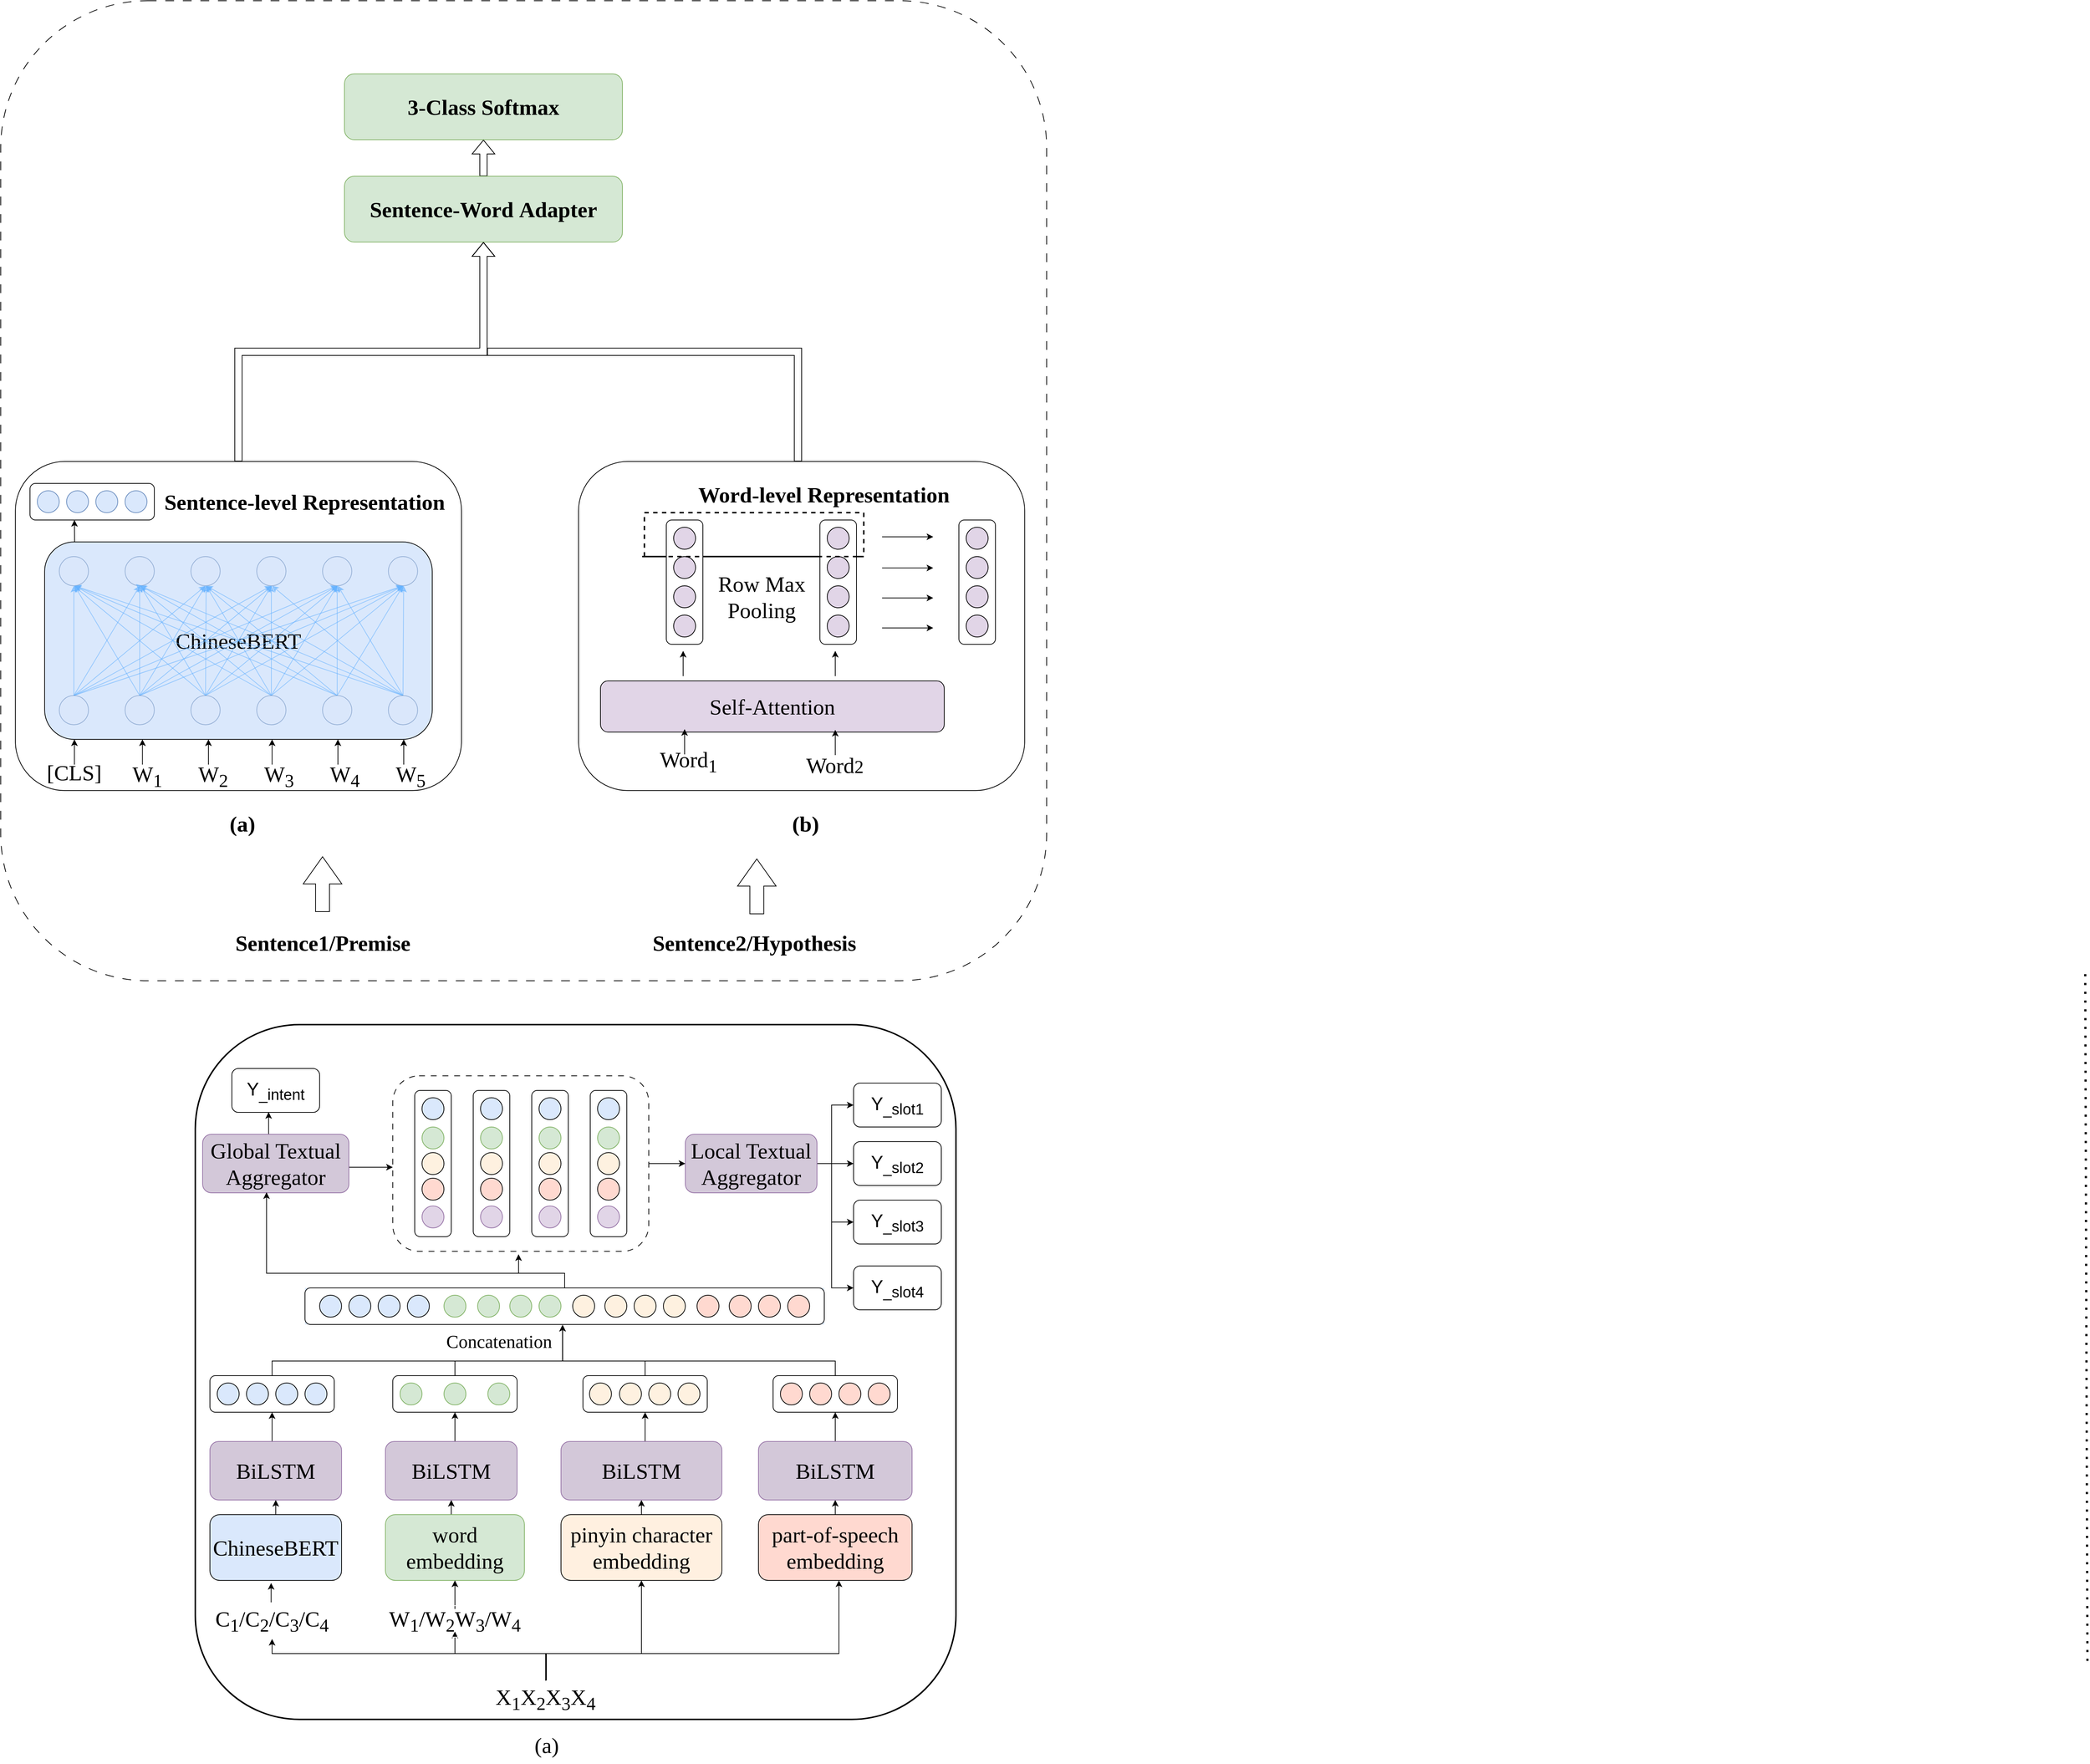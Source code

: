 <mxfile version="23.1.8" type="github">
  <diagram name="第 1 页" id="VYbCO--YuYpUogVYsecE">
    <mxGraphModel dx="1803" dy="972" grid="1" gridSize="10" guides="1" tooltips="1" connect="1" arrows="1" fold="1" page="1" pageScale="1" pageWidth="827" pageHeight="1169" math="0" shadow="0">
      <root>
        <mxCell id="0" />
        <mxCell id="1" parent="0" />
        <mxCell id="rdohVRuR8QGzKIeL4WwT-202" value="" style="rounded=1;whiteSpace=wrap;html=1;dashed=1;dashPattern=12 12;" parent="1" vertex="1">
          <mxGeometry x="10" y="20" width="1430" height="1340" as="geometry" />
        </mxCell>
        <mxCell id="rdohVRuR8QGzKIeL4WwT-1" value="&lt;font face=&quot;Times New Roman&quot; style=&quot;font-size: 30px;&quot;&gt;&lt;b&gt;Sentence1/Premise&lt;/b&gt;&lt;/font&gt;" style="text;html=1;align=center;verticalAlign=middle;resizable=0;points=[];autosize=1;strokeColor=none;fillColor=none;" parent="1" vertex="1">
          <mxGeometry x="320" y="1283" width="260" height="50" as="geometry" />
        </mxCell>
        <mxCell id="rdohVRuR8QGzKIeL4WwT-2" value="&lt;font face=&quot;Times New Roman&quot; style=&quot;font-size: 30px;&quot;&gt;&lt;b&gt;Sentence2/Hypothesis&lt;/b&gt;&lt;/font&gt;" style="text;html=1;align=center;verticalAlign=middle;resizable=0;points=[];autosize=1;strokeColor=none;fillColor=none;" parent="1" vertex="1">
          <mxGeometry x="890" y="1283" width="300" height="50" as="geometry" />
        </mxCell>
        <mxCell id="rdohVRuR8QGzKIeL4WwT-63" value="" style="shape=flexArrow;endArrow=classic;html=1;rounded=0;endWidth=32.727;endSize=12.048;width=19.048;" parent="1" edge="1">
          <mxGeometry width="50" height="50" relative="1" as="geometry">
            <mxPoint x="450" y="1266" as="sourcePoint" />
            <mxPoint x="450" y="1190" as="targetPoint" />
          </mxGeometry>
        </mxCell>
        <mxCell id="rdohVRuR8QGzKIeL4WwT-64" value="" style="shape=flexArrow;endArrow=classic;html=1;rounded=0;endWidth=32.727;endSize=12.048;width=19.048;" parent="1" edge="1">
          <mxGeometry width="50" height="50" relative="1" as="geometry">
            <mxPoint x="1043.73" y="1269" as="sourcePoint" />
            <mxPoint x="1043.73" y="1193" as="targetPoint" />
          </mxGeometry>
        </mxCell>
        <mxCell id="rdohVRuR8QGzKIeL4WwT-67" value="" style="rounded=1;whiteSpace=wrap;html=1;" parent="1" vertex="1">
          <mxGeometry x="30" y="650" width="610" height="450" as="geometry" />
        </mxCell>
        <mxCell id="rdohVRuR8QGzKIeL4WwT-68" value="&lt;font style=&quot;font-size: 30px;&quot; face=&quot;Times New Roman&quot;&gt;&lt;b&gt;Sentence-level Representation&lt;/b&gt;&lt;/font&gt;" style="text;html=1;align=center;verticalAlign=middle;resizable=0;points=[];autosize=1;strokeColor=none;fillColor=none;" parent="1" vertex="1">
          <mxGeometry x="220" y="680" width="410" height="50" as="geometry" />
        </mxCell>
        <mxCell id="rdohVRuR8QGzKIeL4WwT-69" value="&lt;font style=&quot;font-size: 30px;&quot; face=&quot;Times New Roman&quot;&gt;[CLS]&lt;/font&gt;" style="text;html=1;align=center;verticalAlign=middle;resizable=0;points=[];autosize=1;strokeColor=none;fillColor=none;" parent="1" vertex="1">
          <mxGeometry x="60" y="1050" width="100" height="50" as="geometry" />
        </mxCell>
        <mxCell id="rdohVRuR8QGzKIeL4WwT-70" value="&lt;font style=&quot;font-size: 30px;&quot; face=&quot;Times New Roman&quot;&gt;W&lt;sub&gt;1&lt;/sub&gt;&lt;/font&gt;" style="text;html=1;align=center;verticalAlign=middle;resizable=0;points=[];autosize=1;strokeColor=none;fillColor=none;" parent="1" vertex="1">
          <mxGeometry x="180" y="1050" width="60" height="60" as="geometry" />
        </mxCell>
        <mxCell id="rdohVRuR8QGzKIeL4WwT-71" value="&lt;font style=&quot;font-size: 30px;&quot; face=&quot;Times New Roman&quot;&gt;W&lt;sub&gt;2&lt;/sub&gt;&lt;/font&gt;" style="text;html=1;align=center;verticalAlign=middle;resizable=0;points=[];autosize=1;strokeColor=none;fillColor=none;" parent="1" vertex="1">
          <mxGeometry x="270" y="1050" width="60" height="60" as="geometry" />
        </mxCell>
        <mxCell id="rdohVRuR8QGzKIeL4WwT-72" value="&lt;font style=&quot;font-size: 30px;&quot; face=&quot;Times New Roman&quot;&gt;W&lt;sub&gt;3&lt;/sub&gt;&lt;/font&gt;" style="text;html=1;align=center;verticalAlign=middle;resizable=0;points=[];autosize=1;strokeColor=none;fillColor=none;" parent="1" vertex="1">
          <mxGeometry x="360" y="1050" width="60" height="60" as="geometry" />
        </mxCell>
        <mxCell id="rdohVRuR8QGzKIeL4WwT-73" value="&lt;font style=&quot;font-size: 30px;&quot; face=&quot;Times New Roman&quot;&gt;W&lt;sub&gt;4&lt;/sub&gt;&lt;/font&gt;" style="text;html=1;align=center;verticalAlign=middle;resizable=0;points=[];autosize=1;strokeColor=none;fillColor=none;" parent="1" vertex="1">
          <mxGeometry x="450" y="1050" width="60" height="60" as="geometry" />
        </mxCell>
        <mxCell id="rdohVRuR8QGzKIeL4WwT-74" value="&lt;font style=&quot;font-size: 30px;&quot; face=&quot;Times New Roman&quot;&gt;W&lt;sub&gt;5&lt;/sub&gt;&lt;/font&gt;" style="text;html=1;align=center;verticalAlign=middle;resizable=0;points=[];autosize=1;strokeColor=none;fillColor=none;" parent="1" vertex="1">
          <mxGeometry x="540" y="1050" width="60" height="60" as="geometry" />
        </mxCell>
        <mxCell id="rdohVRuR8QGzKIeL4WwT-75" value="" style="group" parent="1" vertex="1" connectable="0">
          <mxGeometry x="50" y="680" width="170" height="50" as="geometry" />
        </mxCell>
        <mxCell id="rdohVRuR8QGzKIeL4WwT-76" value="" style="rounded=1;whiteSpace=wrap;html=1;container=0;" parent="rdohVRuR8QGzKIeL4WwT-75" vertex="1">
          <mxGeometry width="170" height="50" as="geometry" />
        </mxCell>
        <mxCell id="rdohVRuR8QGzKIeL4WwT-77" value="" style="ellipse;whiteSpace=wrap;html=1;aspect=fixed;fillColor=#dae8fc;strokeColor=#6c8ebf;container=0;" parent="rdohVRuR8QGzKIeL4WwT-75" vertex="1">
          <mxGeometry x="10" y="10" width="30" height="30" as="geometry" />
        </mxCell>
        <mxCell id="rdohVRuR8QGzKIeL4WwT-78" value="" style="ellipse;whiteSpace=wrap;html=1;aspect=fixed;fillColor=#dae8fc;strokeColor=#6c8ebf;container=0;" parent="rdohVRuR8QGzKIeL4WwT-75" vertex="1">
          <mxGeometry x="50" y="10" width="30" height="30" as="geometry" />
        </mxCell>
        <mxCell id="rdohVRuR8QGzKIeL4WwT-79" value="" style="ellipse;whiteSpace=wrap;html=1;aspect=fixed;fillColor=#dae8fc;strokeColor=#6c8ebf;container=0;" parent="rdohVRuR8QGzKIeL4WwT-75" vertex="1">
          <mxGeometry x="130" y="10" width="30" height="30" as="geometry" />
        </mxCell>
        <mxCell id="rdohVRuR8QGzKIeL4WwT-80" value="" style="ellipse;whiteSpace=wrap;html=1;aspect=fixed;fillColor=#dae8fc;strokeColor=#6c8ebf;container=0;" parent="rdohVRuR8QGzKIeL4WwT-75" vertex="1">
          <mxGeometry x="90" y="10" width="30" height="30" as="geometry" />
        </mxCell>
        <mxCell id="rdohVRuR8QGzKIeL4WwT-81" value="" style="endArrow=classic;html=1;rounded=0;" parent="1" edge="1">
          <mxGeometry width="50" height="50" relative="1" as="geometry">
            <mxPoint x="110.76" y="1064.49" as="sourcePoint" />
            <mxPoint x="110.76" y="1030" as="targetPoint" />
          </mxGeometry>
        </mxCell>
        <mxCell id="rdohVRuR8QGzKIeL4WwT-82" value="" style="endArrow=classic;html=1;rounded=0;" parent="1" edge="1">
          <mxGeometry width="50" height="50" relative="1" as="geometry">
            <mxPoint x="203.76" y="1064.49" as="sourcePoint" />
            <mxPoint x="203.76" y="1030" as="targetPoint" />
          </mxGeometry>
        </mxCell>
        <mxCell id="rdohVRuR8QGzKIeL4WwT-83" value="" style="endArrow=classic;html=1;rounded=0;" parent="1" edge="1">
          <mxGeometry width="50" height="50" relative="1" as="geometry">
            <mxPoint x="294" y="1064.49" as="sourcePoint" />
            <mxPoint x="294" y="1030" as="targetPoint" />
          </mxGeometry>
        </mxCell>
        <mxCell id="rdohVRuR8QGzKIeL4WwT-84" value="" style="endArrow=classic;html=1;rounded=0;" parent="1" edge="1">
          <mxGeometry width="50" height="50" relative="1" as="geometry">
            <mxPoint x="381" y="1064.49" as="sourcePoint" />
            <mxPoint x="381" y="1030" as="targetPoint" />
          </mxGeometry>
        </mxCell>
        <mxCell id="rdohVRuR8QGzKIeL4WwT-85" value="" style="endArrow=classic;html=1;rounded=0;" parent="1" edge="1">
          <mxGeometry width="50" height="50" relative="1" as="geometry">
            <mxPoint x="471" y="1064.49" as="sourcePoint" />
            <mxPoint x="471" y="1030" as="targetPoint" />
          </mxGeometry>
        </mxCell>
        <mxCell id="rdohVRuR8QGzKIeL4WwT-86" value="" style="endArrow=classic;html=1;rounded=0;" parent="1" edge="1">
          <mxGeometry width="50" height="50" relative="1" as="geometry">
            <mxPoint x="561" y="1064.49" as="sourcePoint" />
            <mxPoint x="561" y="1030" as="targetPoint" />
          </mxGeometry>
        </mxCell>
        <mxCell id="rdohVRuR8QGzKIeL4WwT-87" value="" style="endArrow=classic;html=1;rounded=0;" parent="1" edge="1">
          <mxGeometry width="50" height="50" relative="1" as="geometry">
            <mxPoint x="111" y="760" as="sourcePoint" />
            <mxPoint x="110.76" y="730" as="targetPoint" />
          </mxGeometry>
        </mxCell>
        <mxCell id="rdohVRuR8QGzKIeL4WwT-88" value="&lt;font face=&quot;Times New Roman&quot;&gt;&lt;span style=&quot;font-size: 30px;&quot;&gt;&lt;b&gt;(a)&lt;/b&gt;&lt;/span&gt;&lt;/font&gt;" style="text;html=1;align=center;verticalAlign=middle;resizable=0;points=[];autosize=1;strokeColor=none;fillColor=none;" parent="1" vertex="1">
          <mxGeometry x="310" y="1120" width="60" height="50" as="geometry" />
        </mxCell>
        <mxCell id="rdohVRuR8QGzKIeL4WwT-89" value="&lt;font face=&quot;Times New Roman&quot; style=&quot;font-size: 30px;&quot;&gt;ChineseBERT&lt;/font&gt;" style="rounded=1;whiteSpace=wrap;html=1;fillColor=#dae8fc;strokeColor=default;" parent="1" vertex="1">
          <mxGeometry x="70" y="760" width="530" height="270" as="geometry" />
        </mxCell>
        <mxCell id="rdohVRuR8QGzKIeL4WwT-90" value="" style="ellipse;whiteSpace=wrap;html=1;aspect=fixed;fillColor=#dae8fc;strokeColor=#6c8ebf;opacity=60;" parent="1" vertex="1">
          <mxGeometry x="90" y="780" width="40" height="40" as="geometry" />
        </mxCell>
        <mxCell id="rdohVRuR8QGzKIeL4WwT-91" value="" style="ellipse;whiteSpace=wrap;html=1;aspect=fixed;fillColor=#dae8fc;strokeColor=#6c8ebf;opacity=60;" parent="1" vertex="1">
          <mxGeometry x="180" y="780" width="40" height="40" as="geometry" />
        </mxCell>
        <mxCell id="rdohVRuR8QGzKIeL4WwT-92" value="" style="ellipse;whiteSpace=wrap;html=1;aspect=fixed;fillColor=#dae8fc;strokeColor=#6c8ebf;opacity=60;" parent="1" vertex="1">
          <mxGeometry x="270" y="780" width="40" height="40" as="geometry" />
        </mxCell>
        <mxCell id="rdohVRuR8QGzKIeL4WwT-93" value="" style="ellipse;whiteSpace=wrap;html=1;aspect=fixed;fillColor=#dae8fc;strokeColor=#6c8ebf;opacity=60;" parent="1" vertex="1">
          <mxGeometry x="360" y="780" width="40" height="40" as="geometry" />
        </mxCell>
        <mxCell id="rdohVRuR8QGzKIeL4WwT-94" value="" style="ellipse;whiteSpace=wrap;html=1;aspect=fixed;fillColor=#dae8fc;strokeColor=#6c8ebf;opacity=60;" parent="1" vertex="1">
          <mxGeometry x="450" y="780" width="40" height="40" as="geometry" />
        </mxCell>
        <mxCell id="rdohVRuR8QGzKIeL4WwT-95" value="" style="ellipse;whiteSpace=wrap;html=1;aspect=fixed;fillColor=#dae8fc;strokeColor=#6c8ebf;opacity=60;" parent="1" vertex="1">
          <mxGeometry x="540" y="780" width="40" height="40" as="geometry" />
        </mxCell>
        <mxCell id="rdohVRuR8QGzKIeL4WwT-96" style="edgeStyle=orthogonalEdgeStyle;rounded=0;orthogonalLoop=1;jettySize=auto;html=1;entryX=0.5;entryY=1;entryDx=0;entryDy=0;opacity=60;strokeColor=#66B2FF;" parent="1" source="rdohVRuR8QGzKIeL4WwT-102" target="rdohVRuR8QGzKIeL4WwT-90" edge="1">
          <mxGeometry relative="1" as="geometry" />
        </mxCell>
        <mxCell id="rdohVRuR8QGzKIeL4WwT-97" style="rounded=0;orthogonalLoop=1;jettySize=auto;html=1;exitX=0.5;exitY=0;exitDx=0;exitDy=0;entryX=0.5;entryY=1;entryDx=0;entryDy=0;opacity=60;strokeColor=#66B2FF;" parent="1" source="rdohVRuR8QGzKIeL4WwT-102" target="rdohVRuR8QGzKIeL4WwT-91" edge="1">
          <mxGeometry relative="1" as="geometry" />
        </mxCell>
        <mxCell id="rdohVRuR8QGzKIeL4WwT-98" style="rounded=0;orthogonalLoop=1;jettySize=auto;html=1;exitX=0.5;exitY=0;exitDx=0;exitDy=0;entryX=0.5;entryY=1;entryDx=0;entryDy=0;opacity=60;strokeColor=#66B2FF;" parent="1" source="rdohVRuR8QGzKIeL4WwT-102" target="rdohVRuR8QGzKIeL4WwT-92" edge="1">
          <mxGeometry relative="1" as="geometry" />
        </mxCell>
        <mxCell id="rdohVRuR8QGzKIeL4WwT-99" style="rounded=0;orthogonalLoop=1;jettySize=auto;html=1;exitX=0.5;exitY=0;exitDx=0;exitDy=0;entryX=0.5;entryY=1;entryDx=0;entryDy=0;opacity=60;strokeColor=#66B2FF;" parent="1" source="rdohVRuR8QGzKIeL4WwT-102" target="rdohVRuR8QGzKIeL4WwT-93" edge="1">
          <mxGeometry relative="1" as="geometry" />
        </mxCell>
        <mxCell id="rdohVRuR8QGzKIeL4WwT-100" style="rounded=0;orthogonalLoop=1;jettySize=auto;html=1;exitX=0.5;exitY=0;exitDx=0;exitDy=0;entryX=0.5;entryY=1;entryDx=0;entryDy=0;opacity=60;strokeColor=#66B2FF;" parent="1" source="rdohVRuR8QGzKIeL4WwT-102" target="rdohVRuR8QGzKIeL4WwT-94" edge="1">
          <mxGeometry relative="1" as="geometry" />
        </mxCell>
        <mxCell id="rdohVRuR8QGzKIeL4WwT-101" style="rounded=0;orthogonalLoop=1;jettySize=auto;html=1;exitX=0.5;exitY=0;exitDx=0;exitDy=0;entryX=0.5;entryY=1;entryDx=0;entryDy=0;opacity=60;strokeColor=#66B2FF;" parent="1" source="rdohVRuR8QGzKIeL4WwT-102" target="rdohVRuR8QGzKIeL4WwT-95" edge="1">
          <mxGeometry relative="1" as="geometry" />
        </mxCell>
        <mxCell id="rdohVRuR8QGzKIeL4WwT-102" value="" style="ellipse;whiteSpace=wrap;html=1;aspect=fixed;fillColor=#dae8fc;strokeColor=#6c8ebf;opacity=60;" parent="1" vertex="1">
          <mxGeometry x="90" y="970" width="40" height="40" as="geometry" />
        </mxCell>
        <mxCell id="rdohVRuR8QGzKIeL4WwT-103" style="rounded=0;orthogonalLoop=1;jettySize=auto;html=1;exitX=0.5;exitY=0;exitDx=0;exitDy=0;opacity=60;strokeColor=#66B2FF;" parent="1" source="rdohVRuR8QGzKIeL4WwT-109" edge="1">
          <mxGeometry relative="1" as="geometry">
            <mxPoint x="111" y="820" as="targetPoint" />
          </mxGeometry>
        </mxCell>
        <mxCell id="rdohVRuR8QGzKIeL4WwT-104" style="rounded=0;orthogonalLoop=1;jettySize=auto;html=1;exitX=0.5;exitY=0;exitDx=0;exitDy=0;entryX=0.5;entryY=1;entryDx=0;entryDy=0;opacity=60;strokeColor=#66B2FF;" parent="1" source="rdohVRuR8QGzKIeL4WwT-109" target="rdohVRuR8QGzKIeL4WwT-91" edge="1">
          <mxGeometry relative="1" as="geometry" />
        </mxCell>
        <mxCell id="rdohVRuR8QGzKIeL4WwT-105" style="edgeStyle=none;rounded=0;orthogonalLoop=1;jettySize=auto;html=1;exitX=0.5;exitY=0;exitDx=0;exitDy=0;entryX=0.5;entryY=1;entryDx=0;entryDy=0;opacity=60;strokeColor=#66B2FF;" parent="1" source="rdohVRuR8QGzKIeL4WwT-109" target="rdohVRuR8QGzKIeL4WwT-92" edge="1">
          <mxGeometry relative="1" as="geometry" />
        </mxCell>
        <mxCell id="rdohVRuR8QGzKIeL4WwT-106" style="edgeStyle=none;rounded=0;orthogonalLoop=1;jettySize=auto;html=1;exitX=0.5;exitY=0;exitDx=0;exitDy=0;opacity=60;strokeColor=#66B2FF;" parent="1" source="rdohVRuR8QGzKIeL4WwT-109" edge="1">
          <mxGeometry relative="1" as="geometry">
            <mxPoint x="381" y="820" as="targetPoint" />
          </mxGeometry>
        </mxCell>
        <mxCell id="rdohVRuR8QGzKIeL4WwT-107" style="edgeStyle=none;rounded=0;orthogonalLoop=1;jettySize=auto;html=1;exitX=0.5;exitY=0;exitDx=0;exitDy=0;opacity=60;strokeColor=#66B2FF;" parent="1" source="rdohVRuR8QGzKIeL4WwT-109" edge="1">
          <mxGeometry relative="1" as="geometry">
            <mxPoint x="471" y="820" as="targetPoint" />
          </mxGeometry>
        </mxCell>
        <mxCell id="rdohVRuR8QGzKIeL4WwT-108" style="edgeStyle=none;rounded=0;orthogonalLoop=1;jettySize=auto;html=1;exitX=0.5;exitY=0;exitDx=0;exitDy=0;entryX=0.5;entryY=1;entryDx=0;entryDy=0;opacity=60;strokeColor=#66B2FF;" parent="1" source="rdohVRuR8QGzKIeL4WwT-109" target="rdohVRuR8QGzKIeL4WwT-95" edge="1">
          <mxGeometry relative="1" as="geometry" />
        </mxCell>
        <mxCell id="rdohVRuR8QGzKIeL4WwT-109" value="" style="ellipse;whiteSpace=wrap;html=1;aspect=fixed;fillColor=#dae8fc;strokeColor=#6c8ebf;opacity=60;" parent="1" vertex="1">
          <mxGeometry x="180" y="970" width="40" height="40" as="geometry" />
        </mxCell>
        <mxCell id="rdohVRuR8QGzKIeL4WwT-110" style="edgeStyle=none;rounded=0;orthogonalLoop=1;jettySize=auto;html=1;exitX=0.5;exitY=0;exitDx=0;exitDy=0;entryX=0.5;entryY=1;entryDx=0;entryDy=0;opacity=60;strokeColor=#66B2FF;" parent="1" source="rdohVRuR8QGzKIeL4WwT-116" target="rdohVRuR8QGzKIeL4WwT-90" edge="1">
          <mxGeometry relative="1" as="geometry" />
        </mxCell>
        <mxCell id="rdohVRuR8QGzKIeL4WwT-111" style="edgeStyle=none;rounded=0;orthogonalLoop=1;jettySize=auto;html=1;exitX=0.5;exitY=0;exitDx=0;exitDy=0;opacity=60;strokeColor=#66B2FF;" parent="1" source="rdohVRuR8QGzKIeL4WwT-116" edge="1">
          <mxGeometry relative="1" as="geometry">
            <mxPoint x="201" y="820" as="targetPoint" />
          </mxGeometry>
        </mxCell>
        <mxCell id="rdohVRuR8QGzKIeL4WwT-112" style="edgeStyle=none;rounded=0;orthogonalLoop=1;jettySize=auto;html=1;exitX=0.5;exitY=0;exitDx=0;exitDy=0;opacity=60;strokeColor=#66B2FF;" parent="1" source="rdohVRuR8QGzKIeL4WwT-116" edge="1">
          <mxGeometry relative="1" as="geometry">
            <mxPoint x="290.857" y="820" as="targetPoint" />
          </mxGeometry>
        </mxCell>
        <mxCell id="rdohVRuR8QGzKIeL4WwT-113" style="edgeStyle=none;rounded=0;orthogonalLoop=1;jettySize=auto;html=1;exitX=0.5;exitY=0;exitDx=0;exitDy=0;entryX=0.5;entryY=1;entryDx=0;entryDy=0;opacity=60;strokeColor=#66B2FF;" parent="1" source="rdohVRuR8QGzKIeL4WwT-116" target="rdohVRuR8QGzKIeL4WwT-93" edge="1">
          <mxGeometry relative="1" as="geometry" />
        </mxCell>
        <mxCell id="rdohVRuR8QGzKIeL4WwT-114" style="edgeStyle=none;rounded=0;orthogonalLoop=1;jettySize=auto;html=1;exitX=0.5;exitY=0;exitDx=0;exitDy=0;opacity=60;strokeColor=#66B2FF;" parent="1" source="rdohVRuR8QGzKIeL4WwT-116" edge="1">
          <mxGeometry relative="1" as="geometry">
            <mxPoint x="471" y="820" as="targetPoint" />
          </mxGeometry>
        </mxCell>
        <mxCell id="rdohVRuR8QGzKIeL4WwT-115" style="edgeStyle=none;rounded=0;orthogonalLoop=1;jettySize=auto;html=1;exitX=0.5;exitY=0;exitDx=0;exitDy=0;entryX=0.5;entryY=1;entryDx=0;entryDy=0;opacity=60;strokeColor=#66B2FF;" parent="1" source="rdohVRuR8QGzKIeL4WwT-116" target="rdohVRuR8QGzKIeL4WwT-95" edge="1">
          <mxGeometry relative="1" as="geometry" />
        </mxCell>
        <mxCell id="rdohVRuR8QGzKIeL4WwT-116" value="" style="ellipse;whiteSpace=wrap;html=1;aspect=fixed;fillColor=#dae8fc;strokeColor=#6c8ebf;opacity=60;" parent="1" vertex="1">
          <mxGeometry x="270" y="970" width="40" height="40" as="geometry" />
        </mxCell>
        <mxCell id="rdohVRuR8QGzKIeL4WwT-117" style="edgeStyle=none;rounded=0;orthogonalLoop=1;jettySize=auto;html=1;exitX=0.5;exitY=0;exitDx=0;exitDy=0;opacity=60;strokeColor=#66B2FF;" parent="1" source="rdohVRuR8QGzKIeL4WwT-123" edge="1">
          <mxGeometry relative="1" as="geometry">
            <mxPoint x="111" y="820" as="targetPoint" />
          </mxGeometry>
        </mxCell>
        <mxCell id="rdohVRuR8QGzKIeL4WwT-118" style="edgeStyle=none;rounded=0;orthogonalLoop=1;jettySize=auto;html=1;exitX=0.5;exitY=0;exitDx=0;exitDy=0;entryX=0.371;entryY=0.941;entryDx=0;entryDy=0;entryPerimeter=0;opacity=60;strokeColor=#66B2FF;" parent="1" source="rdohVRuR8QGzKIeL4WwT-123" target="rdohVRuR8QGzKIeL4WwT-91" edge="1">
          <mxGeometry relative="1" as="geometry" />
        </mxCell>
        <mxCell id="rdohVRuR8QGzKIeL4WwT-119" style="edgeStyle=none;rounded=0;orthogonalLoop=1;jettySize=auto;html=1;exitX=0.5;exitY=0;exitDx=0;exitDy=0;opacity=60;strokeColor=#66B2FF;" parent="1" source="rdohVRuR8QGzKIeL4WwT-123" edge="1">
          <mxGeometry relative="1" as="geometry">
            <mxPoint x="291" y="820" as="targetPoint" />
          </mxGeometry>
        </mxCell>
        <mxCell id="rdohVRuR8QGzKIeL4WwT-120" style="edgeStyle=none;rounded=0;orthogonalLoop=1;jettySize=auto;html=1;exitX=0.5;exitY=0;exitDx=0;exitDy=0;opacity=60;strokeColor=#66B2FF;" parent="1" source="rdohVRuR8QGzKIeL4WwT-123" target="rdohVRuR8QGzKIeL4WwT-93" edge="1">
          <mxGeometry relative="1" as="geometry" />
        </mxCell>
        <mxCell id="rdohVRuR8QGzKIeL4WwT-121" style="edgeStyle=none;rounded=0;orthogonalLoop=1;jettySize=auto;html=1;exitX=0.5;exitY=0;exitDx=0;exitDy=0;entryX=0.5;entryY=1;entryDx=0;entryDy=0;opacity=60;strokeColor=#66B2FF;" parent="1" source="rdohVRuR8QGzKIeL4WwT-123" target="rdohVRuR8QGzKIeL4WwT-94" edge="1">
          <mxGeometry relative="1" as="geometry" />
        </mxCell>
        <mxCell id="rdohVRuR8QGzKIeL4WwT-122" style="edgeStyle=none;rounded=0;orthogonalLoop=1;jettySize=auto;html=1;exitX=0.5;exitY=0;exitDx=0;exitDy=0;opacity=60;strokeColor=#66B2FF;" parent="1" source="rdohVRuR8QGzKIeL4WwT-123" edge="1">
          <mxGeometry relative="1" as="geometry">
            <mxPoint x="561" y="820" as="targetPoint" />
          </mxGeometry>
        </mxCell>
        <mxCell id="rdohVRuR8QGzKIeL4WwT-123" value="" style="ellipse;whiteSpace=wrap;html=1;aspect=fixed;fillColor=#dae8fc;strokeColor=#6c8ebf;opacity=60;" parent="1" vertex="1">
          <mxGeometry x="360" y="970" width="40" height="40" as="geometry" />
        </mxCell>
        <mxCell id="rdohVRuR8QGzKIeL4WwT-124" style="edgeStyle=none;rounded=0;orthogonalLoop=1;jettySize=auto;html=1;exitX=0.5;exitY=0;exitDx=0;exitDy=0;opacity=60;strokeColor=#66B2FF;" parent="1" source="rdohVRuR8QGzKIeL4WwT-129" edge="1">
          <mxGeometry relative="1" as="geometry">
            <mxPoint x="111" y="820" as="targetPoint" />
          </mxGeometry>
        </mxCell>
        <mxCell id="rdohVRuR8QGzKIeL4WwT-125" style="edgeStyle=none;rounded=0;orthogonalLoop=1;jettySize=auto;html=1;exitX=0.5;exitY=0;exitDx=0;exitDy=0;opacity=60;strokeColor=#66B2FF;" parent="1" source="rdohVRuR8QGzKIeL4WwT-129" edge="1">
          <mxGeometry relative="1" as="geometry">
            <mxPoint x="201" y="820" as="targetPoint" />
          </mxGeometry>
        </mxCell>
        <mxCell id="rdohVRuR8QGzKIeL4WwT-126" style="edgeStyle=none;rounded=0;orthogonalLoop=1;jettySize=auto;html=1;exitX=0.5;exitY=0;exitDx=0;exitDy=0;entryX=0.5;entryY=1;entryDx=0;entryDy=0;opacity=60;strokeColor=#66B2FF;" parent="1" source="rdohVRuR8QGzKIeL4WwT-129" target="rdohVRuR8QGzKIeL4WwT-92" edge="1">
          <mxGeometry relative="1" as="geometry" />
        </mxCell>
        <mxCell id="rdohVRuR8QGzKIeL4WwT-127" style="edgeStyle=none;rounded=0;orthogonalLoop=1;jettySize=auto;html=1;exitX=0.5;exitY=0;exitDx=0;exitDy=0;entryX=0.5;entryY=1;entryDx=0;entryDy=0;opacity=60;strokeColor=#66B2FF;" parent="1" source="rdohVRuR8QGzKIeL4WwT-129" target="rdohVRuR8QGzKIeL4WwT-94" edge="1">
          <mxGeometry relative="1" as="geometry" />
        </mxCell>
        <mxCell id="rdohVRuR8QGzKIeL4WwT-128" style="edgeStyle=none;rounded=0;orthogonalLoop=1;jettySize=auto;html=1;exitX=0.5;exitY=0;exitDx=0;exitDy=0;entryX=0.5;entryY=1;entryDx=0;entryDy=0;opacity=60;strokeColor=#66B2FF;" parent="1" source="rdohVRuR8QGzKIeL4WwT-129" target="rdohVRuR8QGzKIeL4WwT-95" edge="1">
          <mxGeometry relative="1" as="geometry" />
        </mxCell>
        <mxCell id="rdohVRuR8QGzKIeL4WwT-129" value="" style="ellipse;whiteSpace=wrap;html=1;aspect=fixed;fillColor=#dae8fc;strokeColor=#6c8ebf;opacity=60;" parent="1" vertex="1">
          <mxGeometry x="450" y="970" width="40" height="40" as="geometry" />
        </mxCell>
        <mxCell id="rdohVRuR8QGzKIeL4WwT-130" style="edgeStyle=none;rounded=0;orthogonalLoop=1;jettySize=auto;html=1;exitX=0.5;exitY=0;exitDx=0;exitDy=0;opacity=60;strokeColor=#66B2FF;" parent="1" source="rdohVRuR8QGzKIeL4WwT-136" edge="1">
          <mxGeometry relative="1" as="geometry">
            <mxPoint x="111" y="820" as="targetPoint" />
          </mxGeometry>
        </mxCell>
        <mxCell id="rdohVRuR8QGzKIeL4WwT-131" style="edgeStyle=none;rounded=0;orthogonalLoop=1;jettySize=auto;html=1;exitX=0.5;exitY=0;exitDx=0;exitDy=0;entryX=0.5;entryY=1;entryDx=0;entryDy=0;opacity=60;strokeColor=#66B2FF;" parent="1" source="rdohVRuR8QGzKIeL4WwT-136" target="rdohVRuR8QGzKIeL4WwT-91" edge="1">
          <mxGeometry relative="1" as="geometry" />
        </mxCell>
        <mxCell id="rdohVRuR8QGzKIeL4WwT-132" style="edgeStyle=none;rounded=0;orthogonalLoop=1;jettySize=auto;html=1;exitX=0.5;exitY=0;exitDx=0;exitDy=0;opacity=60;strokeColor=#66B2FF;" parent="1" source="rdohVRuR8QGzKIeL4WwT-136" edge="1">
          <mxGeometry relative="1" as="geometry">
            <mxPoint x="291" y="820" as="targetPoint" />
          </mxGeometry>
        </mxCell>
        <mxCell id="rdohVRuR8QGzKIeL4WwT-133" style="edgeStyle=none;rounded=0;orthogonalLoop=1;jettySize=auto;html=1;exitX=0.5;exitY=0;exitDx=0;exitDy=0;opacity=60;strokeColor=#66B2FF;" parent="1" source="rdohVRuR8QGzKIeL4WwT-136" edge="1">
          <mxGeometry relative="1" as="geometry">
            <mxPoint x="381" y="820" as="targetPoint" />
          </mxGeometry>
        </mxCell>
        <mxCell id="rdohVRuR8QGzKIeL4WwT-134" style="edgeStyle=none;rounded=0;orthogonalLoop=1;jettySize=auto;html=1;exitX=0.5;exitY=0;exitDx=0;exitDy=0;opacity=60;strokeColor=#66B2FF;" parent="1" source="rdohVRuR8QGzKIeL4WwT-136" edge="1">
          <mxGeometry relative="1" as="geometry">
            <mxPoint x="471" y="820" as="targetPoint" />
          </mxGeometry>
        </mxCell>
        <mxCell id="rdohVRuR8QGzKIeL4WwT-135" style="edgeStyle=none;rounded=0;orthogonalLoop=1;jettySize=auto;html=1;exitX=0.5;exitY=0;exitDx=0;exitDy=0;opacity=60;strokeColor=#66B2FF;" parent="1" source="rdohVRuR8QGzKIeL4WwT-136" edge="1">
          <mxGeometry relative="1" as="geometry">
            <mxPoint x="560.857" y="820" as="targetPoint" />
          </mxGeometry>
        </mxCell>
        <mxCell id="rdohVRuR8QGzKIeL4WwT-136" value="" style="ellipse;whiteSpace=wrap;html=1;aspect=fixed;fillColor=#dae8fc;strokeColor=#6c8ebf;opacity=60;" parent="1" vertex="1">
          <mxGeometry x="540" y="970" width="40" height="40" as="geometry" />
        </mxCell>
        <mxCell id="rdohVRuR8QGzKIeL4WwT-201" style="edgeStyle=orthogonalEdgeStyle;rounded=0;orthogonalLoop=1;jettySize=auto;html=1;exitX=0.5;exitY=0;exitDx=0;exitDy=0;shape=flexArrow;endArrow=none;endFill=0;" parent="1" edge="1">
          <mxGeometry relative="1" as="geometry">
            <mxPoint x="675" y="500" as="targetPoint" />
            <mxPoint x="1100" y="650" as="sourcePoint" />
            <Array as="points">
              <mxPoint x="1100" y="500" />
            </Array>
          </mxGeometry>
        </mxCell>
        <mxCell id="rdohVRuR8QGzKIeL4WwT-160" value="" style="rounded=1;whiteSpace=wrap;html=1;container=0;" parent="1" vertex="1">
          <mxGeometry x="800" y="650" width="610" height="450" as="geometry" />
        </mxCell>
        <mxCell id="rdohVRuR8QGzKIeL4WwT-161" value="&lt;font face=&quot;Times New Roman&quot;&gt;&lt;span style=&quot;font-size: 30px;&quot;&gt;&lt;b&gt;(b)&lt;/b&gt;&lt;/span&gt;&lt;/font&gt;" style="text;html=1;align=center;verticalAlign=middle;resizable=0;points=[];autosize=1;strokeColor=none;fillColor=none;container=0;" parent="1" vertex="1">
          <mxGeometry x="1080" y="1120" width="60" height="50" as="geometry" />
        </mxCell>
        <mxCell id="rdohVRuR8QGzKIeL4WwT-162" value="&lt;font face=&quot;Times New Roman&quot;&gt;&lt;span style=&quot;font-size: 30px;&quot;&gt;Word&lt;sub&gt;1&lt;/sub&gt;&lt;/span&gt;&lt;/font&gt;" style="text;html=1;align=center;verticalAlign=middle;resizable=0;points=[];autosize=1;strokeColor=none;fillColor=none;container=0;" parent="1" vertex="1">
          <mxGeometry x="900" y="1030" width="100" height="60" as="geometry" />
        </mxCell>
        <mxCell id="rdohVRuR8QGzKIeL4WwT-163" value="&lt;font style=&quot;font-size: 30px;&quot; face=&quot;Times New Roman&quot;&gt;Self-Attention&lt;/font&gt;" style="rounded=1;whiteSpace=wrap;html=1;fillColor=#e1d5e7;strokeColor=#000000;container=0;" parent="1" vertex="1">
          <mxGeometry x="830" y="950" width="470" height="70" as="geometry" />
        </mxCell>
        <mxCell id="rdohVRuR8QGzKIeL4WwT-164" value="&lt;font style=&quot;font-size: 30px;&quot; face=&quot;Times New Roman&quot;&gt;&lt;b&gt;Word&lt;/b&gt;&lt;/font&gt;&lt;font face=&quot;Times New Roman&quot; style=&quot;font-size: 30px;&quot;&gt;&lt;b&gt;&lt;font style=&quot;font-size: 30px;&quot;&gt;-level&amp;nbsp;&lt;/font&gt;Representation&lt;/b&gt;&lt;/font&gt;" style="text;html=1;align=center;verticalAlign=middle;resizable=0;points=[];autosize=1;strokeColor=none;fillColor=none;container=0;" parent="1" vertex="1">
          <mxGeometry x="950" y="670" width="370" height="50" as="geometry" />
        </mxCell>
        <mxCell id="rdohVRuR8QGzKIeL4WwT-166" value="" style="rounded=0;whiteSpace=wrap;html=1;dashed=1;strokeWidth=2;container=0;" parent="1" vertex="1">
          <mxGeometry x="890" y="720" width="300" height="60" as="geometry" />
        </mxCell>
        <mxCell id="rdohVRuR8QGzKIeL4WwT-167" value="&lt;font face=&quot;Times New Roman&quot; style=&quot;font-size: 30px;&quot;&gt;Row Max &lt;br&gt;Pooling&lt;/font&gt;" style="text;html=1;align=center;verticalAlign=middle;resizable=0;points=[];autosize=1;strokeColor=none;fillColor=none;container=0;" parent="1" vertex="1">
          <mxGeometry x="980" y="790" width="140" height="90" as="geometry" />
        </mxCell>
        <mxCell id="rdohVRuR8QGzKIeL4WwT-168" value="" style="endArrow=classic;html=1;rounded=0;" parent="1" edge="1">
          <mxGeometry width="50" height="50" relative="1" as="geometry">
            <mxPoint x="945" y="1050.44" as="sourcePoint" />
            <mxPoint x="945" y="1015.95" as="targetPoint" />
          </mxGeometry>
        </mxCell>
        <mxCell id="rdohVRuR8QGzKIeL4WwT-169" value="" style="endArrow=classic;html=1;rounded=0;" parent="1" edge="1">
          <mxGeometry width="50" height="50" relative="1" as="geometry">
            <mxPoint x="1151" y="1051.44" as="sourcePoint" />
            <mxPoint x="1151" y="1016.95" as="targetPoint" />
          </mxGeometry>
        </mxCell>
        <mxCell id="rdohVRuR8QGzKIeL4WwT-170" value="" style="endArrow=classic;html=1;rounded=0;" parent="1" edge="1">
          <mxGeometry width="50" height="50" relative="1" as="geometry">
            <mxPoint x="1151" y="943.44" as="sourcePoint" />
            <mxPoint x="1151" y="908.95" as="targetPoint" />
          </mxGeometry>
        </mxCell>
        <mxCell id="rdohVRuR8QGzKIeL4WwT-171" value="" style="endArrow=classic;html=1;rounded=0;" parent="1" edge="1">
          <mxGeometry width="50" height="50" relative="1" as="geometry">
            <mxPoint x="943" y="943.44" as="sourcePoint" />
            <mxPoint x="943" y="908.95" as="targetPoint" />
          </mxGeometry>
        </mxCell>
        <mxCell id="rdohVRuR8QGzKIeL4WwT-172" value="" style="endArrow=classic;html=1;rounded=0;" parent="1" edge="1">
          <mxGeometry width="50" height="50" relative="1" as="geometry">
            <mxPoint x="1215" y="753.0" as="sourcePoint" />
            <mxPoint x="1285" y="753.0" as="targetPoint" />
          </mxGeometry>
        </mxCell>
        <mxCell id="rdohVRuR8QGzKIeL4WwT-173" value="" style="endArrow=classic;html=1;rounded=0;" parent="1" edge="1">
          <mxGeometry width="50" height="50" relative="1" as="geometry">
            <mxPoint x="1215" y="795.59" as="sourcePoint" />
            <mxPoint x="1285" y="795.59" as="targetPoint" />
          </mxGeometry>
        </mxCell>
        <mxCell id="rdohVRuR8QGzKIeL4WwT-174" value="" style="endArrow=classic;html=1;rounded=0;" parent="1" edge="1">
          <mxGeometry width="50" height="50" relative="1" as="geometry">
            <mxPoint x="1215" y="836.59" as="sourcePoint" />
            <mxPoint x="1285" y="836.59" as="targetPoint" />
          </mxGeometry>
        </mxCell>
        <mxCell id="rdohVRuR8QGzKIeL4WwT-175" value="" style="endArrow=classic;html=1;rounded=0;" parent="1" edge="1">
          <mxGeometry width="50" height="50" relative="1" as="geometry">
            <mxPoint x="1215" y="877.59" as="sourcePoint" />
            <mxPoint x="1285" y="877.59" as="targetPoint" />
          </mxGeometry>
        </mxCell>
        <mxCell id="rdohVRuR8QGzKIeL4WwT-176" value="" style="endArrow=none;dashed=1;html=1;rounded=0;entryX=1;entryY=1;entryDx=0;entryDy=0;strokeWidth=2;exitX=0;exitY=1;exitDx=0;exitDy=0;" parent="1" source="rdohVRuR8QGzKIeL4WwT-166" target="rdohVRuR8QGzKIeL4WwT-166" edge="1">
          <mxGeometry width="50" height="50" relative="1" as="geometry">
            <mxPoint x="887" y="781" as="sourcePoint" />
            <mxPoint x="937" y="731" as="targetPoint" />
          </mxGeometry>
        </mxCell>
        <mxCell id="rdohVRuR8QGzKIeL4WwT-177" value="" style="rounded=1;whiteSpace=wrap;html=1;direction=west;rotation=90;container=0;" parent="1" vertex="1">
          <mxGeometry x="1070" y="790" width="170" height="50" as="geometry" />
        </mxCell>
        <mxCell id="rdohVRuR8QGzKIeL4WwT-178" value="" style="ellipse;whiteSpace=wrap;html=1;aspect=fixed;fillColor=#e1d5e7;direction=west;container=0;" parent="1" vertex="1">
          <mxGeometry x="1140" y="740" width="30" height="30" as="geometry" />
        </mxCell>
        <mxCell id="rdohVRuR8QGzKIeL4WwT-179" value="" style="ellipse;whiteSpace=wrap;html=1;aspect=fixed;fillColor=#e1d5e7;direction=west;container=0;" parent="1" vertex="1">
          <mxGeometry x="1140" y="780" width="30" height="30" as="geometry" />
        </mxCell>
        <mxCell id="rdohVRuR8QGzKIeL4WwT-180" value="" style="ellipse;whiteSpace=wrap;html=1;aspect=fixed;fillColor=#e1d5e7;direction=west;container=0;" parent="1" vertex="1">
          <mxGeometry x="1140" y="820" width="30" height="30" as="geometry" />
        </mxCell>
        <mxCell id="rdohVRuR8QGzKIeL4WwT-181" value="" style="ellipse;whiteSpace=wrap;html=1;aspect=fixed;fillColor=#e1d5e7;direction=west;container=0;" parent="1" vertex="1">
          <mxGeometry x="1140" y="860" width="30" height="30" as="geometry" />
        </mxCell>
        <mxCell id="rdohVRuR8QGzKIeL4WwT-182" value="" style="rounded=1;whiteSpace=wrap;html=1;direction=west;rotation=90;container=0;" parent="1" vertex="1">
          <mxGeometry x="1260" y="790" width="170" height="50" as="geometry" />
        </mxCell>
        <mxCell id="rdohVRuR8QGzKIeL4WwT-183" value="" style="ellipse;whiteSpace=wrap;html=1;aspect=fixed;fillColor=#e1d5e7;direction=west;container=0;" parent="1" vertex="1">
          <mxGeometry x="1330" y="740" width="30" height="30" as="geometry" />
        </mxCell>
        <mxCell id="rdohVRuR8QGzKIeL4WwT-184" value="" style="ellipse;whiteSpace=wrap;html=1;aspect=fixed;fillColor=#e1d5e7;direction=west;container=0;" parent="1" vertex="1">
          <mxGeometry x="1330" y="780" width="30" height="30" as="geometry" />
        </mxCell>
        <mxCell id="rdohVRuR8QGzKIeL4WwT-185" value="" style="ellipse;whiteSpace=wrap;html=1;aspect=fixed;fillColor=#e1d5e7;direction=west;container=0;" parent="1" vertex="1">
          <mxGeometry x="1330" y="820" width="30" height="30" as="geometry" />
        </mxCell>
        <mxCell id="rdohVRuR8QGzKIeL4WwT-186" value="" style="ellipse;whiteSpace=wrap;html=1;aspect=fixed;fillColor=#e1d5e7;direction=west;container=0;" parent="1" vertex="1">
          <mxGeometry x="1330" y="860" width="30" height="30" as="geometry" />
        </mxCell>
        <mxCell id="rdohVRuR8QGzKIeL4WwT-187" value="" style="rounded=1;whiteSpace=wrap;html=1;direction=west;rotation=90;container=0;" parent="1" vertex="1">
          <mxGeometry x="860" y="790" width="170" height="50" as="geometry" />
        </mxCell>
        <mxCell id="rdohVRuR8QGzKIeL4WwT-188" value="" style="ellipse;whiteSpace=wrap;html=1;aspect=fixed;fillColor=#e1d5e7;direction=west;container=0;" parent="1" vertex="1">
          <mxGeometry x="930" y="740" width="30" height="30" as="geometry" />
        </mxCell>
        <mxCell id="rdohVRuR8QGzKIeL4WwT-189" value="" style="ellipse;whiteSpace=wrap;html=1;aspect=fixed;fillColor=#e1d5e7;direction=west;container=0;" parent="1" vertex="1">
          <mxGeometry x="930" y="780" width="30" height="30" as="geometry" />
        </mxCell>
        <mxCell id="rdohVRuR8QGzKIeL4WwT-190" value="" style="ellipse;whiteSpace=wrap;html=1;aspect=fixed;fillColor=#e1d5e7;direction=west;container=0;" parent="1" vertex="1">
          <mxGeometry x="930" y="820" width="30" height="30" as="geometry" />
        </mxCell>
        <mxCell id="rdohVRuR8QGzKIeL4WwT-191" value="" style="ellipse;whiteSpace=wrap;html=1;aspect=fixed;fillColor=#e1d5e7;direction=west;container=0;" parent="1" vertex="1">
          <mxGeometry x="930" y="860" width="30" height="30" as="geometry" />
        </mxCell>
        <mxCell id="rdohVRuR8QGzKIeL4WwT-193" value="" style="endArrow=none;dashed=1;html=1;rounded=0;strokeWidth=2;" parent="1" edge="1">
          <mxGeometry width="50" height="50" relative="1" as="geometry">
            <mxPoint x="887" y="780" as="sourcePoint" />
            <mxPoint x="1190" y="780" as="targetPoint" />
          </mxGeometry>
        </mxCell>
        <mxCell id="rdohVRuR8QGzKIeL4WwT-205" style="edgeStyle=orthogonalEdgeStyle;rounded=0;orthogonalLoop=1;jettySize=auto;html=1;exitX=0.5;exitY=0;exitDx=0;exitDy=0;shape=flexArrow;" parent="1" source="rdohVRuR8QGzKIeL4WwT-140" target="rdohVRuR8QGzKIeL4WwT-204" edge="1">
          <mxGeometry relative="1" as="geometry" />
        </mxCell>
        <mxCell id="rdohVRuR8QGzKIeL4WwT-140" value="&lt;font style=&quot;border-color: var(--border-color); font-size: 30px;&quot; face=&quot;Times New Roman&quot;&gt;&lt;b style=&quot;border-color: var(--border-color);&quot;&gt;Sentence-Word&amp;nbsp;&lt;/b&gt;&lt;/font&gt;&lt;font style=&quot;border-color: var(--border-color);&quot; face=&quot;Times New Roman&quot;&gt;&lt;b style=&quot;border-color: var(--border-color); font-size: 30px;&quot;&gt;Adapter&lt;/b&gt;&lt;/font&gt;" style="rounded=1;whiteSpace=wrap;html=1;fillColor=#d5e8d4;strokeColor=#82b366;" parent="1" vertex="1">
          <mxGeometry x="480" y="260" width="380" height="90" as="geometry" />
        </mxCell>
        <mxCell id="rdohVRuR8QGzKIeL4WwT-196" value="&lt;font face=&quot;Times New Roman&quot;&gt;&lt;span style=&quot;font-size: 30px;&quot;&gt;Word&lt;/span&gt;&lt;span style=&quot;font-size: 25px;&quot;&gt;2&lt;/span&gt;&lt;/font&gt;" style="text;html=1;align=center;verticalAlign=middle;resizable=0;points=[];autosize=1;strokeColor=none;fillColor=none;container=0;" parent="1" vertex="1">
          <mxGeometry x="1100" y="1040" width="100" height="50" as="geometry" />
        </mxCell>
        <mxCell id="rdohVRuR8QGzKIeL4WwT-199" style="edgeStyle=orthogonalEdgeStyle;rounded=0;orthogonalLoop=1;jettySize=auto;html=1;exitX=0.5;exitY=0;exitDx=0;exitDy=0;shape=flexArrow;" parent="1" source="rdohVRuR8QGzKIeL4WwT-67" edge="1">
          <mxGeometry relative="1" as="geometry">
            <mxPoint x="670" y="350" as="targetPoint" />
            <Array as="points">
              <mxPoint x="335" y="500" />
              <mxPoint x="670" y="500" />
            </Array>
          </mxGeometry>
        </mxCell>
        <mxCell id="rdohVRuR8QGzKIeL4WwT-204" value="&lt;font face=&quot;Times New Roman&quot;&gt;&lt;span style=&quot;font-size: 30px;&quot;&gt;&lt;b&gt;3-Class Softmax&lt;/b&gt;&lt;/span&gt;&lt;/font&gt;" style="rounded=1;whiteSpace=wrap;html=1;fillColor=#d5e8d4;strokeColor=#82b366;" parent="1" vertex="1">
          <mxGeometry x="480" y="120" width="380" height="90" as="geometry" />
        </mxCell>
        <mxCell id="JG36jpaIuUBKlSv5XXhP-1" value="" style="rounded=1;whiteSpace=wrap;html=1;fontFamily=Times New Roman;strokeWidth=2;" vertex="1" parent="1">
          <mxGeometry x="276" y="1420" width="1040" height="950" as="geometry" />
        </mxCell>
        <mxCell id="JG36jpaIuUBKlSv5XXhP-2" style="edgeStyle=orthogonalEdgeStyle;rounded=0;orthogonalLoop=1;jettySize=auto;html=1;exitX=0.5;exitY=0;exitDx=0;exitDy=0;entryX=0.5;entryY=1;entryDx=0;entryDy=0;" edge="1" parent="1" source="JG36jpaIuUBKlSv5XXhP-6" target="JG36jpaIuUBKlSv5XXhP-16">
          <mxGeometry relative="1" as="geometry">
            <Array as="points">
              <mxPoint x="756" y="2280" />
              <mxPoint x="386" y="2280" />
            </Array>
          </mxGeometry>
        </mxCell>
        <mxCell id="JG36jpaIuUBKlSv5XXhP-3" style="edgeStyle=orthogonalEdgeStyle;rounded=0;orthogonalLoop=1;jettySize=auto;html=1;exitX=0.5;exitY=0;exitDx=0;exitDy=0;entryX=0.5;entryY=1;entryDx=0;entryDy=0;" edge="1" parent="1" source="JG36jpaIuUBKlSv5XXhP-6" target="JG36jpaIuUBKlSv5XXhP-18">
          <mxGeometry relative="1" as="geometry">
            <Array as="points">
              <mxPoint x="756" y="2280" />
              <mxPoint x="636" y="2280" />
            </Array>
          </mxGeometry>
        </mxCell>
        <mxCell id="JG36jpaIuUBKlSv5XXhP-4" style="edgeStyle=orthogonalEdgeStyle;rounded=0;orthogonalLoop=1;jettySize=auto;html=1;exitX=0.5;exitY=0;exitDx=0;exitDy=0;entryX=0.5;entryY=1;entryDx=0;entryDy=0;" edge="1" parent="1" source="JG36jpaIuUBKlSv5XXhP-6" target="JG36jpaIuUBKlSv5XXhP-12">
          <mxGeometry relative="1" as="geometry">
            <Array as="points">
              <mxPoint x="756" y="2280" />
              <mxPoint x="886" y="2280" />
            </Array>
          </mxGeometry>
        </mxCell>
        <mxCell id="JG36jpaIuUBKlSv5XXhP-5" style="edgeStyle=orthogonalEdgeStyle;rounded=0;orthogonalLoop=1;jettySize=auto;html=1;exitX=0.5;exitY=0;exitDx=0;exitDy=0;" edge="1" parent="1" source="JG36jpaIuUBKlSv5XXhP-6" target="JG36jpaIuUBKlSv5XXhP-14">
          <mxGeometry relative="1" as="geometry">
            <Array as="points">
              <mxPoint x="755" y="2280" />
              <mxPoint x="1156" y="2280" />
            </Array>
          </mxGeometry>
        </mxCell>
        <mxCell id="JG36jpaIuUBKlSv5XXhP-6" value="&lt;span style=&quot;font-size: 30px;&quot;&gt;&lt;font style=&quot;font-size: 30px;&quot; face=&quot;Times New Roman&quot;&gt;X&lt;sub&gt;1&lt;/sub&gt;X&lt;sub&gt;2&lt;/sub&gt;X&lt;sub&gt;3&lt;/sub&gt;X&lt;sub&gt;4&lt;/sub&gt;&lt;/font&gt;&lt;/span&gt;" style="rounded=0;whiteSpace=wrap;html=1;fontStyle=0;labelBorderColor=#FFFFFF;dashed=1;strokeColor=#FFFFFF;labelBackgroundColor=none;" vertex="1" parent="1">
          <mxGeometry x="660" y="2317" width="190" height="50" as="geometry" />
        </mxCell>
        <mxCell id="JG36jpaIuUBKlSv5XXhP-7" style="edgeStyle=orthogonalEdgeStyle;rounded=0;orthogonalLoop=1;jettySize=auto;html=1;exitX=0.5;exitY=0;exitDx=0;exitDy=0;entryX=0.5;entryY=1;entryDx=0;entryDy=0;" edge="1" parent="1" source="JG36jpaIuUBKlSv5XXhP-8" target="JG36jpaIuUBKlSv5XXhP-22">
          <mxGeometry relative="1" as="geometry">
            <Array as="points">
              <mxPoint x="626" y="2110" />
            </Array>
          </mxGeometry>
        </mxCell>
        <mxCell id="JG36jpaIuUBKlSv5XXhP-8" value="&lt;font style=&quot;font-size: 30px;&quot;&gt;word embedding&lt;/font&gt;" style="rounded=1;whiteSpace=wrap;html=1;fillColor=#d5e8d4;fontSize=20;fontFamily=Times New Roman;strokeColor=#82b366;" vertex="1" parent="1">
          <mxGeometry x="536" y="2090" width="190" height="90" as="geometry" />
        </mxCell>
        <mxCell id="JG36jpaIuUBKlSv5XXhP-9" style="edgeStyle=orthogonalEdgeStyle;rounded=0;orthogonalLoop=1;jettySize=auto;html=1;exitX=0.5;exitY=0;exitDx=0;exitDy=0;entryX=0.5;entryY=1;entryDx=0;entryDy=0;" edge="1" parent="1" source="JG36jpaIuUBKlSv5XXhP-10" target="JG36jpaIuUBKlSv5XXhP-20">
          <mxGeometry relative="1" as="geometry" />
        </mxCell>
        <mxCell id="JG36jpaIuUBKlSv5XXhP-10" value="&lt;font style=&quot;font-size: 30px;&quot;&gt;ChineseBERT&lt;/font&gt;" style="rounded=1;whiteSpace=wrap;html=1;fillColor=#dae8fc;fontSize=20;fontFamily=Times New Roman;" vertex="1" parent="1">
          <mxGeometry x="296" y="2090" width="180" height="90" as="geometry" />
        </mxCell>
        <mxCell id="JG36jpaIuUBKlSv5XXhP-11" style="edgeStyle=orthogonalEdgeStyle;rounded=0;orthogonalLoop=1;jettySize=auto;html=1;exitX=0.5;exitY=0;exitDx=0;exitDy=0;entryX=0.5;entryY=1;entryDx=0;entryDy=0;" edge="1" parent="1" source="JG36jpaIuUBKlSv5XXhP-12" target="JG36jpaIuUBKlSv5XXhP-24">
          <mxGeometry relative="1" as="geometry" />
        </mxCell>
        <mxCell id="JG36jpaIuUBKlSv5XXhP-12" value="&lt;font face=&quot;Times New Roman&quot; style=&quot;font-size: 30px;&quot;&gt;pinyin character embedding&lt;/font&gt;" style="rounded=1;whiteSpace=wrap;html=1;fillColor=#fff0e0;fontSize=20;" vertex="1" parent="1">
          <mxGeometry x="776" y="2090" width="220" height="90" as="geometry" />
        </mxCell>
        <mxCell id="JG36jpaIuUBKlSv5XXhP-13" style="edgeStyle=orthogonalEdgeStyle;rounded=0;orthogonalLoop=1;jettySize=auto;html=1;exitX=0.5;exitY=0;exitDx=0;exitDy=0;entryX=0.5;entryY=1;entryDx=0;entryDy=0;" edge="1" parent="1" source="JG36jpaIuUBKlSv5XXhP-14" target="JG36jpaIuUBKlSv5XXhP-26">
          <mxGeometry relative="1" as="geometry" />
        </mxCell>
        <mxCell id="JG36jpaIuUBKlSv5XXhP-14" value="&lt;font face=&quot;Times New Roman&quot; style=&quot;font-size: 30px;&quot;&gt;part-of-speech embedding&lt;/font&gt;" style="rounded=1;whiteSpace=wrap;html=1;fillColor=#ffd9d0;fontSize=20;" vertex="1" parent="1">
          <mxGeometry x="1046" y="2090" width="210" height="90" as="geometry" />
        </mxCell>
        <mxCell id="JG36jpaIuUBKlSv5XXhP-15" style="edgeStyle=orthogonalEdgeStyle;rounded=0;orthogonalLoop=1;jettySize=auto;html=1;exitX=0.5;exitY=0;exitDx=0;exitDy=0;entryX=0.465;entryY=1.039;entryDx=0;entryDy=0;entryPerimeter=0;" edge="1" parent="1" source="JG36jpaIuUBKlSv5XXhP-16" target="JG36jpaIuUBKlSv5XXhP-10">
          <mxGeometry relative="1" as="geometry">
            <Array as="points">
              <mxPoint x="376" y="2250" />
              <mxPoint x="376" y="2220" />
            </Array>
          </mxGeometry>
        </mxCell>
        <mxCell id="JG36jpaIuUBKlSv5XXhP-16" value="&lt;font style=&quot;font-size: 30px;&quot; face=&quot;Times New Roman&quot;&gt;C&lt;sub&gt;1&lt;/sub&gt;/C&lt;sub&gt;2&lt;/sub&gt;/C&lt;sub&gt;3&lt;/sub&gt;/C&lt;sub&gt;4&lt;/sub&gt;&lt;/font&gt;" style="rounded=0;whiteSpace=wrap;html=1;fontStyle=0;labelBorderColor=#FFFFFF;dashed=1;strokeColor=#FFFFFF;" vertex="1" parent="1">
          <mxGeometry x="286" y="2210" width="190" height="50" as="geometry" />
        </mxCell>
        <mxCell id="JG36jpaIuUBKlSv5XXhP-17" style="edgeStyle=orthogonalEdgeStyle;rounded=0;orthogonalLoop=1;jettySize=auto;html=1;exitX=0.5;exitY=0;exitDx=0;exitDy=0;entryX=0.5;entryY=1;entryDx=0;entryDy=0;" edge="1" parent="1" source="JG36jpaIuUBKlSv5XXhP-18" target="JG36jpaIuUBKlSv5XXhP-8">
          <mxGeometry relative="1" as="geometry" />
        </mxCell>
        <mxCell id="JG36jpaIuUBKlSv5XXhP-18" value="&lt;font face=&quot;Times New Roman&quot;&gt;&lt;span style=&quot;font-size: 30px;&quot;&gt;W&lt;sub&gt;1&lt;/sub&gt;/W&lt;sub&gt;2&lt;/sub&gt;W&lt;sub&gt;3&lt;/sub&gt;/W&lt;sub&gt;4&lt;/sub&gt;&lt;/span&gt;&lt;/font&gt;" style="rounded=0;whiteSpace=wrap;html=1;fontStyle=0;labelBorderColor=#FFFFFF;dashed=1;strokeColor=#FFFFFF;" vertex="1" parent="1">
          <mxGeometry x="536" y="2219" width="190" height="31" as="geometry" />
        </mxCell>
        <mxCell id="JG36jpaIuUBKlSv5XXhP-19" style="edgeStyle=orthogonalEdgeStyle;rounded=0;orthogonalLoop=1;jettySize=auto;html=1;exitX=0.5;exitY=0;exitDx=0;exitDy=0;entryX=0.5;entryY=1;entryDx=0;entryDy=0;" edge="1" parent="1" source="JG36jpaIuUBKlSv5XXhP-20" target="JG36jpaIuUBKlSv5XXhP-28">
          <mxGeometry relative="1" as="geometry">
            <Array as="points">
              <mxPoint x="386" y="1990" />
            </Array>
          </mxGeometry>
        </mxCell>
        <mxCell id="JG36jpaIuUBKlSv5XXhP-20" value="&lt;font style=&quot;font-size: 30px;&quot; face=&quot;Times New Roman&quot;&gt;BiLSTM&lt;/font&gt;" style="rounded=1;whiteSpace=wrap;html=1;fillColor=#D3C8D9;strokeColor=#9673a6;" vertex="1" parent="1">
          <mxGeometry x="296" y="1990" width="180" height="80" as="geometry" />
        </mxCell>
        <mxCell id="JG36jpaIuUBKlSv5XXhP-21" style="edgeStyle=orthogonalEdgeStyle;rounded=0;orthogonalLoop=1;jettySize=auto;html=1;exitX=0.5;exitY=0;exitDx=0;exitDy=0;entryX=0.5;entryY=1;entryDx=0;entryDy=0;" edge="1" parent="1" source="JG36jpaIuUBKlSv5XXhP-22" target="JG36jpaIuUBKlSv5XXhP-34">
          <mxGeometry relative="1" as="geometry">
            <Array as="points">
              <mxPoint x="631" y="1990" />
            </Array>
          </mxGeometry>
        </mxCell>
        <mxCell id="JG36jpaIuUBKlSv5XXhP-22" value="&lt;font style=&quot;font-size: 30px;&quot; face=&quot;Times New Roman&quot;&gt;BiLSTM&lt;/font&gt;" style="rounded=1;whiteSpace=wrap;html=1;fillColor=#D3C8D9;strokeColor=#9673a6;" vertex="1" parent="1">
          <mxGeometry x="536" y="1990" width="180" height="80" as="geometry" />
        </mxCell>
        <mxCell id="JG36jpaIuUBKlSv5XXhP-23" style="edgeStyle=orthogonalEdgeStyle;rounded=0;orthogonalLoop=1;jettySize=auto;html=1;exitX=0.5;exitY=0;exitDx=0;exitDy=0;entryX=0.5;entryY=1;entryDx=0;entryDy=0;" edge="1" parent="1" source="JG36jpaIuUBKlSv5XXhP-24" target="JG36jpaIuUBKlSv5XXhP-39">
          <mxGeometry relative="1" as="geometry">
            <Array as="points">
              <mxPoint x="891" y="1990" />
            </Array>
          </mxGeometry>
        </mxCell>
        <mxCell id="JG36jpaIuUBKlSv5XXhP-24" value="&lt;font style=&quot;font-size: 30px;&quot; face=&quot;Times New Roman&quot;&gt;BiLSTM&lt;/font&gt;" style="rounded=1;whiteSpace=wrap;html=1;fillColor=#D3C8D9;strokeColor=#9673a6;" vertex="1" parent="1">
          <mxGeometry x="776" y="1990" width="220" height="80" as="geometry" />
        </mxCell>
        <mxCell id="JG36jpaIuUBKlSv5XXhP-25" style="edgeStyle=orthogonalEdgeStyle;rounded=0;orthogonalLoop=1;jettySize=auto;html=1;exitX=0.5;exitY=0;exitDx=0;exitDy=0;entryX=0.5;entryY=1;entryDx=0;entryDy=0;" edge="1" parent="1" source="JG36jpaIuUBKlSv5XXhP-26" target="JG36jpaIuUBKlSv5XXhP-45">
          <mxGeometry relative="1" as="geometry" />
        </mxCell>
        <mxCell id="JG36jpaIuUBKlSv5XXhP-26" value="&lt;font style=&quot;font-size: 30px;&quot; face=&quot;Times New Roman&quot;&gt;BiLSTM&lt;/font&gt;" style="rounded=1;whiteSpace=wrap;html=1;fillColor=#D3C8D9;strokeColor=#9673a6;" vertex="1" parent="1">
          <mxGeometry x="1046" y="1990" width="210" height="80" as="geometry" />
        </mxCell>
        <mxCell id="JG36jpaIuUBKlSv5XXhP-27" style="edgeStyle=orthogonalEdgeStyle;rounded=0;orthogonalLoop=1;jettySize=auto;html=1;exitX=0.5;exitY=0;exitDx=0;exitDy=0;entryX=0.496;entryY=1.01;entryDx=0;entryDy=0;entryPerimeter=0;" edge="1" parent="1" source="JG36jpaIuUBKlSv5XXhP-28" target="JG36jpaIuUBKlSv5XXhP-98">
          <mxGeometry relative="1" as="geometry">
            <Array as="points">
              <mxPoint x="386" y="1880" />
              <mxPoint x="776" y="1880" />
            </Array>
          </mxGeometry>
        </mxCell>
        <mxCell id="JG36jpaIuUBKlSv5XXhP-28" value="" style="rounded=1;whiteSpace=wrap;html=1;" vertex="1" parent="1">
          <mxGeometry x="296" y="1900" width="170" height="50" as="geometry" />
        </mxCell>
        <mxCell id="JG36jpaIuUBKlSv5XXhP-29" value="" style="ellipse;whiteSpace=wrap;html=1;aspect=fixed;fillColor=#dae8fc;" vertex="1" parent="1">
          <mxGeometry x="306" y="1910" width="30" height="30" as="geometry" />
        </mxCell>
        <mxCell id="JG36jpaIuUBKlSv5XXhP-30" value="" style="ellipse;whiteSpace=wrap;html=1;aspect=fixed;fillColor=#dae8fc;" vertex="1" parent="1">
          <mxGeometry x="346" y="1910" width="30" height="30" as="geometry" />
        </mxCell>
        <mxCell id="JG36jpaIuUBKlSv5XXhP-31" value="" style="ellipse;whiteSpace=wrap;html=1;aspect=fixed;fillColor=#dae8fc;" vertex="1" parent="1">
          <mxGeometry x="426" y="1910" width="30" height="30" as="geometry" />
        </mxCell>
        <mxCell id="JG36jpaIuUBKlSv5XXhP-32" value="" style="ellipse;whiteSpace=wrap;html=1;aspect=fixed;fillColor=#dae8fc;" vertex="1" parent="1">
          <mxGeometry x="386" y="1910" width="30" height="30" as="geometry" />
        </mxCell>
        <mxCell id="JG36jpaIuUBKlSv5XXhP-33" style="edgeStyle=orthogonalEdgeStyle;rounded=0;orthogonalLoop=1;jettySize=auto;html=1;exitX=0.5;exitY=0;exitDx=0;exitDy=0;endArrow=none;endFill=0;" edge="1" parent="1" source="JG36jpaIuUBKlSv5XXhP-34">
          <mxGeometry relative="1" as="geometry">
            <mxPoint x="726" y="1880" as="targetPoint" />
          </mxGeometry>
        </mxCell>
        <mxCell id="JG36jpaIuUBKlSv5XXhP-34" value="" style="rounded=1;whiteSpace=wrap;html=1;" vertex="1" parent="1">
          <mxGeometry x="546" y="1900" width="170" height="50" as="geometry" />
        </mxCell>
        <mxCell id="JG36jpaIuUBKlSv5XXhP-35" value="" style="ellipse;whiteSpace=wrap;html=1;aspect=fixed;fillColor=#d5e8d4;strokeColor=#82b366;" vertex="1" parent="1">
          <mxGeometry x="556" y="1910" width="30" height="30" as="geometry" />
        </mxCell>
        <mxCell id="JG36jpaIuUBKlSv5XXhP-36" value="" style="ellipse;whiteSpace=wrap;html=1;aspect=fixed;fillColor=#d5e8d4;strokeColor=#82b366;" vertex="1" parent="1">
          <mxGeometry x="616" y="1910" width="30" height="30" as="geometry" />
        </mxCell>
        <mxCell id="JG36jpaIuUBKlSv5XXhP-37" value="" style="ellipse;whiteSpace=wrap;html=1;aspect=fixed;fillColor=#d5e8d4;strokeColor=#82b366;" vertex="1" parent="1">
          <mxGeometry x="676" y="1910" width="30" height="30" as="geometry" />
        </mxCell>
        <mxCell id="JG36jpaIuUBKlSv5XXhP-38" style="edgeStyle=orthogonalEdgeStyle;rounded=0;orthogonalLoop=1;jettySize=auto;html=1;exitX=0.5;exitY=0;exitDx=0;exitDy=0;endArrow=none;endFill=0;" edge="1" parent="1" source="JG36jpaIuUBKlSv5XXhP-39">
          <mxGeometry relative="1" as="geometry">
            <mxPoint x="806" y="1880" as="targetPoint" />
          </mxGeometry>
        </mxCell>
        <mxCell id="JG36jpaIuUBKlSv5XXhP-39" value="" style="rounded=1;whiteSpace=wrap;html=1;" vertex="1" parent="1">
          <mxGeometry x="806" y="1900" width="170" height="50" as="geometry" />
        </mxCell>
        <mxCell id="JG36jpaIuUBKlSv5XXhP-40" value="" style="ellipse;whiteSpace=wrap;html=1;aspect=fixed;fillColor=#fef1e0;" vertex="1" parent="1">
          <mxGeometry x="815" y="1910" width="30" height="30" as="geometry" />
        </mxCell>
        <mxCell id="JG36jpaIuUBKlSv5XXhP-41" value="" style="ellipse;whiteSpace=wrap;html=1;aspect=fixed;fillColor=#fef1e0;" vertex="1" parent="1">
          <mxGeometry x="856" y="1910" width="30" height="30" as="geometry" />
        </mxCell>
        <mxCell id="JG36jpaIuUBKlSv5XXhP-42" value="" style="ellipse;whiteSpace=wrap;html=1;aspect=fixed;fillColor=#fef1e0;" vertex="1" parent="1">
          <mxGeometry x="936" y="1910" width="30" height="30" as="geometry" />
        </mxCell>
        <mxCell id="JG36jpaIuUBKlSv5XXhP-43" value="" style="ellipse;whiteSpace=wrap;html=1;aspect=fixed;fillColor=#fef1e0;" vertex="1" parent="1">
          <mxGeometry x="896" y="1910" width="30" height="30" as="geometry" />
        </mxCell>
        <mxCell id="JG36jpaIuUBKlSv5XXhP-44" style="edgeStyle=orthogonalEdgeStyle;rounded=0;orthogonalLoop=1;jettySize=auto;html=1;exitX=0.5;exitY=0;exitDx=0;exitDy=0;entryX=0.496;entryY=1.01;entryDx=0;entryDy=0;entryPerimeter=0;" edge="1" parent="1" source="JG36jpaIuUBKlSv5XXhP-45" target="JG36jpaIuUBKlSv5XXhP-98">
          <mxGeometry relative="1" as="geometry">
            <mxPoint x="776" y="1803" as="targetPoint" />
            <Array as="points">
              <mxPoint x="1151" y="1880" />
              <mxPoint x="778" y="1880" />
            </Array>
          </mxGeometry>
        </mxCell>
        <mxCell id="JG36jpaIuUBKlSv5XXhP-45" value="" style="rounded=1;whiteSpace=wrap;html=1;" vertex="1" parent="1">
          <mxGeometry x="1066" y="1900" width="170" height="50" as="geometry" />
        </mxCell>
        <mxCell id="JG36jpaIuUBKlSv5XXhP-46" value="" style="ellipse;whiteSpace=wrap;html=1;aspect=fixed;fillColor=#ffd9d0;" vertex="1" parent="1">
          <mxGeometry x="1076" y="1910" width="30" height="30" as="geometry" />
        </mxCell>
        <mxCell id="JG36jpaIuUBKlSv5XXhP-47" value="" style="ellipse;whiteSpace=wrap;html=1;aspect=fixed;fillColor=#ffd9d0;" vertex="1" parent="1">
          <mxGeometry x="1116" y="1910" width="30" height="30" as="geometry" />
        </mxCell>
        <mxCell id="JG36jpaIuUBKlSv5XXhP-48" value="" style="ellipse;whiteSpace=wrap;html=1;aspect=fixed;fillColor=#ffd9d0;" vertex="1" parent="1">
          <mxGeometry x="1196" y="1910" width="30" height="30" as="geometry" />
        </mxCell>
        <mxCell id="JG36jpaIuUBKlSv5XXhP-49" value="" style="ellipse;whiteSpace=wrap;html=1;aspect=fixed;fillColor=#ffd9d0;" vertex="1" parent="1">
          <mxGeometry x="1156" y="1910" width="30" height="30" as="geometry" />
        </mxCell>
        <mxCell id="JG36jpaIuUBKlSv5XXhP-50" value="&lt;span style=&quot;background-color: initial;&quot;&gt;&lt;font face=&quot;Times New Roman&quot; style=&quot;font-size: 25px;&quot;&gt;Concatenation&lt;/font&gt;&lt;/span&gt;" style="text;html=1;align=center;verticalAlign=middle;resizable=0;points=[];autosize=1;strokeColor=none;fillColor=none;" vertex="1" parent="1">
          <mxGeometry x="606" y="1833" width="170" height="40" as="geometry" />
        </mxCell>
        <mxCell id="JG36jpaIuUBKlSv5XXhP-51" style="edgeStyle=orthogonalEdgeStyle;rounded=0;orthogonalLoop=1;jettySize=auto;html=1;exitX=1;exitY=0.5;exitDx=0;exitDy=0;entryX=0;entryY=0.5;entryDx=0;entryDy=0;" edge="1" parent="1">
          <mxGeometry relative="1" as="geometry">
            <mxPoint x="486.0" y="1615" as="sourcePoint" />
            <mxPoint x="546.0" y="1615" as="targetPoint" />
          </mxGeometry>
        </mxCell>
        <mxCell id="JG36jpaIuUBKlSv5XXhP-52" style="edgeStyle=orthogonalEdgeStyle;rounded=0;orthogonalLoop=1;jettySize=auto;html=1;exitX=0.5;exitY=0;exitDx=0;exitDy=0;entryX=0.419;entryY=0.994;entryDx=0;entryDy=0;entryPerimeter=0;" edge="1" parent="1" source="JG36jpaIuUBKlSv5XXhP-53" target="JG36jpaIuUBKlSv5XXhP-59">
          <mxGeometry relative="1" as="geometry" />
        </mxCell>
        <mxCell id="JG36jpaIuUBKlSv5XXhP-53" value="&lt;font style=&quot;font-size: 30px;&quot; face=&quot;Times New Roman&quot;&gt;Global Textual Aggregator&lt;/font&gt;" style="rounded=1;whiteSpace=wrap;html=1;fillColor=#D3C8D9;strokeColor=#9673a6;" vertex="1" parent="1">
          <mxGeometry x="286" y="1570" width="200" height="80" as="geometry" />
        </mxCell>
        <mxCell id="JG36jpaIuUBKlSv5XXhP-54" style="edgeStyle=orthogonalEdgeStyle;rounded=0;orthogonalLoop=1;jettySize=auto;html=1;exitX=1;exitY=0.5;exitDx=0;exitDy=0;entryX=0;entryY=0.5;entryDx=0;entryDy=0;" edge="1" parent="1" source="JG36jpaIuUBKlSv5XXhP-58" target="JG36jpaIuUBKlSv5XXhP-91">
          <mxGeometry relative="1" as="geometry">
            <Array as="points">
              <mxPoint x="1126" y="1610" />
              <mxPoint x="1146" y="1610" />
              <mxPoint x="1146" y="1530" />
            </Array>
          </mxGeometry>
        </mxCell>
        <mxCell id="JG36jpaIuUBKlSv5XXhP-55" style="edgeStyle=orthogonalEdgeStyle;rounded=0;orthogonalLoop=1;jettySize=auto;html=1;exitX=1;exitY=0.5;exitDx=0;exitDy=0;entryX=0;entryY=0.5;entryDx=0;entryDy=0;" edge="1" parent="1" source="JG36jpaIuUBKlSv5XXhP-58" target="JG36jpaIuUBKlSv5XXhP-92">
          <mxGeometry relative="1" as="geometry">
            <Array as="points">
              <mxPoint x="1126" y="1610" />
              <mxPoint x="1146" y="1610" />
              <mxPoint x="1146" y="1610" />
            </Array>
          </mxGeometry>
        </mxCell>
        <mxCell id="JG36jpaIuUBKlSv5XXhP-56" style="edgeStyle=orthogonalEdgeStyle;rounded=0;orthogonalLoop=1;jettySize=auto;html=1;exitX=1;exitY=0.5;exitDx=0;exitDy=0;entryX=0;entryY=0.5;entryDx=0;entryDy=0;" edge="1" parent="1" source="JG36jpaIuUBKlSv5XXhP-58" target="JG36jpaIuUBKlSv5XXhP-93">
          <mxGeometry relative="1" as="geometry">
            <Array as="points">
              <mxPoint x="1126" y="1610" />
              <mxPoint x="1146" y="1610" />
              <mxPoint x="1146" y="1690" />
            </Array>
          </mxGeometry>
        </mxCell>
        <mxCell id="JG36jpaIuUBKlSv5XXhP-57" style="edgeStyle=orthogonalEdgeStyle;rounded=0;orthogonalLoop=1;jettySize=auto;html=1;exitX=1;exitY=0.5;exitDx=0;exitDy=0;entryX=0;entryY=0.5;entryDx=0;entryDy=0;" edge="1" parent="1" source="JG36jpaIuUBKlSv5XXhP-58" target="JG36jpaIuUBKlSv5XXhP-94">
          <mxGeometry relative="1" as="geometry">
            <Array as="points">
              <mxPoint x="1126" y="1610" />
              <mxPoint x="1146" y="1610" />
              <mxPoint x="1146" y="1780" />
            </Array>
          </mxGeometry>
        </mxCell>
        <mxCell id="JG36jpaIuUBKlSv5XXhP-58" value="&lt;font style=&quot;font-size: 30px;&quot; face=&quot;Times New Roman&quot;&gt;Local Textual Aggregator&lt;/font&gt;" style="rounded=1;whiteSpace=wrap;html=1;fillColor=#D3C8D9;strokeColor=#9673a6;" vertex="1" parent="1">
          <mxGeometry x="946" y="1570" width="180" height="80" as="geometry" />
        </mxCell>
        <mxCell id="JG36jpaIuUBKlSv5XXhP-59" value="&lt;font style=&quot;font-size: 25px;&quot;&gt;Y&lt;sub&gt;_intent&lt;/sub&gt;&lt;/font&gt;" style="rounded=1;whiteSpace=wrap;html=1;" vertex="1" parent="1">
          <mxGeometry x="326" y="1480" width="120" height="60" as="geometry" />
        </mxCell>
        <mxCell id="JG36jpaIuUBKlSv5XXhP-60" value="" style="group" vertex="1" connectable="0" parent="1">
          <mxGeometry x="546" y="1490" width="350" height="240" as="geometry" />
        </mxCell>
        <mxCell id="JG36jpaIuUBKlSv5XXhP-61" value="" style="rounded=1;whiteSpace=wrap;html=1;dashed=1;dashPattern=8 8;" vertex="1" parent="JG36jpaIuUBKlSv5XXhP-60">
          <mxGeometry width="350" height="240" as="geometry" />
        </mxCell>
        <mxCell id="JG36jpaIuUBKlSv5XXhP-62" value="" style="group" vertex="1" connectable="0" parent="JG36jpaIuUBKlSv5XXhP-60">
          <mxGeometry x="30" y="20" width="280" height="200" as="geometry" />
        </mxCell>
        <mxCell id="JG36jpaIuUBKlSv5XXhP-63" value="" style="group" vertex="1" connectable="0" parent="JG36jpaIuUBKlSv5XXhP-62">
          <mxGeometry x="240" width="50" height="200" as="geometry" />
        </mxCell>
        <mxCell id="JG36jpaIuUBKlSv5XXhP-64" value="" style="rounded=1;whiteSpace=wrap;html=1;direction=south;container=0;" vertex="1" parent="JG36jpaIuUBKlSv5XXhP-63">
          <mxGeometry width="50" height="200" as="geometry" />
        </mxCell>
        <mxCell id="JG36jpaIuUBKlSv5XXhP-65" value="" style="ellipse;whiteSpace=wrap;html=1;aspect=fixed;fillColor=#d5e8d4;direction=south;container=0;strokeColor=#82b366;" vertex="1" parent="JG36jpaIuUBKlSv5XXhP-63">
          <mxGeometry x="10" y="50" width="30" height="30" as="geometry" />
        </mxCell>
        <mxCell id="JG36jpaIuUBKlSv5XXhP-66" value="" style="ellipse;whiteSpace=wrap;html=1;aspect=fixed;fillColor=#fef1e0;direction=south;container=0;" vertex="1" parent="JG36jpaIuUBKlSv5XXhP-63">
          <mxGeometry x="10" y="85" width="30" height="30" as="geometry" />
        </mxCell>
        <mxCell id="JG36jpaIuUBKlSv5XXhP-67" value="" style="ellipse;whiteSpace=wrap;html=1;aspect=fixed;fillColor=#ffd9d0;direction=south;container=0;" vertex="1" parent="JG36jpaIuUBKlSv5XXhP-63">
          <mxGeometry x="10" y="120" width="30" height="30" as="geometry" />
        </mxCell>
        <mxCell id="JG36jpaIuUBKlSv5XXhP-68" value="" style="ellipse;whiteSpace=wrap;html=1;aspect=fixed;fillColor=#dae8fc;direction=south;container=0;" vertex="1" parent="JG36jpaIuUBKlSv5XXhP-63">
          <mxGeometry x="10" y="10" width="30" height="30" as="geometry" />
        </mxCell>
        <mxCell id="JG36jpaIuUBKlSv5XXhP-69" value="" style="ellipse;whiteSpace=wrap;html=1;aspect=fixed;fillColor=#e1d5e7;strokeColor=#9673a6;container=0;" vertex="1" parent="JG36jpaIuUBKlSv5XXhP-63">
          <mxGeometry x="10" y="158" width="30" height="30" as="geometry" />
        </mxCell>
        <mxCell id="JG36jpaIuUBKlSv5XXhP-70" value="" style="group" vertex="1" connectable="0" parent="JG36jpaIuUBKlSv5XXhP-62">
          <mxGeometry width="50" height="200" as="geometry" />
        </mxCell>
        <mxCell id="JG36jpaIuUBKlSv5XXhP-71" value="" style="rounded=1;whiteSpace=wrap;html=1;direction=south;container=0;" vertex="1" parent="JG36jpaIuUBKlSv5XXhP-70">
          <mxGeometry width="50" height="200" as="geometry" />
        </mxCell>
        <mxCell id="JG36jpaIuUBKlSv5XXhP-72" value="" style="ellipse;whiteSpace=wrap;html=1;aspect=fixed;fillColor=#d5e8d4;direction=south;container=0;strokeColor=#82b366;" vertex="1" parent="JG36jpaIuUBKlSv5XXhP-70">
          <mxGeometry x="10" y="50" width="30" height="30" as="geometry" />
        </mxCell>
        <mxCell id="JG36jpaIuUBKlSv5XXhP-73" value="" style="ellipse;whiteSpace=wrap;html=1;aspect=fixed;fillColor=#fef1e0;direction=south;container=0;" vertex="1" parent="JG36jpaIuUBKlSv5XXhP-70">
          <mxGeometry x="10" y="85" width="30" height="30" as="geometry" />
        </mxCell>
        <mxCell id="JG36jpaIuUBKlSv5XXhP-74" value="" style="ellipse;whiteSpace=wrap;html=1;aspect=fixed;fillColor=#ffd9d0;direction=south;container=0;" vertex="1" parent="JG36jpaIuUBKlSv5XXhP-70">
          <mxGeometry x="10" y="120" width="30" height="30" as="geometry" />
        </mxCell>
        <mxCell id="JG36jpaIuUBKlSv5XXhP-75" value="" style="ellipse;whiteSpace=wrap;html=1;aspect=fixed;fillColor=#dae8fc;direction=south;container=0;" vertex="1" parent="JG36jpaIuUBKlSv5XXhP-70">
          <mxGeometry x="10" y="10" width="30" height="30" as="geometry" />
        </mxCell>
        <mxCell id="JG36jpaIuUBKlSv5XXhP-76" value="" style="ellipse;whiteSpace=wrap;html=1;aspect=fixed;fillColor=#e1d5e7;strokeColor=#9673a6;container=0;" vertex="1" parent="JG36jpaIuUBKlSv5XXhP-70">
          <mxGeometry x="10" y="158" width="30" height="30" as="geometry" />
        </mxCell>
        <mxCell id="JG36jpaIuUBKlSv5XXhP-77" value="" style="group" vertex="1" connectable="0" parent="JG36jpaIuUBKlSv5XXhP-62">
          <mxGeometry x="80" width="50" height="200" as="geometry" />
        </mxCell>
        <mxCell id="JG36jpaIuUBKlSv5XXhP-78" value="" style="rounded=1;whiteSpace=wrap;html=1;direction=south;container=0;" vertex="1" parent="JG36jpaIuUBKlSv5XXhP-77">
          <mxGeometry width="50" height="200" as="geometry" />
        </mxCell>
        <mxCell id="JG36jpaIuUBKlSv5XXhP-79" value="" style="ellipse;whiteSpace=wrap;html=1;aspect=fixed;fillColor=#d5e8d4;direction=south;container=0;strokeColor=#82b366;" vertex="1" parent="JG36jpaIuUBKlSv5XXhP-77">
          <mxGeometry x="10" y="50" width="30" height="30" as="geometry" />
        </mxCell>
        <mxCell id="JG36jpaIuUBKlSv5XXhP-80" value="" style="ellipse;whiteSpace=wrap;html=1;aspect=fixed;fillColor=#fef1e0;direction=south;container=0;" vertex="1" parent="JG36jpaIuUBKlSv5XXhP-77">
          <mxGeometry x="10" y="85" width="30" height="30" as="geometry" />
        </mxCell>
        <mxCell id="JG36jpaIuUBKlSv5XXhP-81" value="" style="ellipse;whiteSpace=wrap;html=1;aspect=fixed;fillColor=#ffd9d0;direction=south;container=0;" vertex="1" parent="JG36jpaIuUBKlSv5XXhP-77">
          <mxGeometry x="10" y="120" width="30" height="30" as="geometry" />
        </mxCell>
        <mxCell id="JG36jpaIuUBKlSv5XXhP-82" value="" style="ellipse;whiteSpace=wrap;html=1;aspect=fixed;fillColor=#dae8fc;direction=south;container=0;" vertex="1" parent="JG36jpaIuUBKlSv5XXhP-77">
          <mxGeometry x="10" y="10" width="30" height="30" as="geometry" />
        </mxCell>
        <mxCell id="JG36jpaIuUBKlSv5XXhP-83" value="" style="ellipse;whiteSpace=wrap;html=1;aspect=fixed;fillColor=#e1d5e7;strokeColor=#9673a6;container=0;" vertex="1" parent="JG36jpaIuUBKlSv5XXhP-77">
          <mxGeometry x="10" y="158" width="30" height="30" as="geometry" />
        </mxCell>
        <mxCell id="JG36jpaIuUBKlSv5XXhP-84" value="" style="group" vertex="1" connectable="0" parent="JG36jpaIuUBKlSv5XXhP-62">
          <mxGeometry x="160" width="50" height="200" as="geometry" />
        </mxCell>
        <mxCell id="JG36jpaIuUBKlSv5XXhP-85" value="" style="rounded=1;whiteSpace=wrap;html=1;direction=south;container=0;" vertex="1" parent="JG36jpaIuUBKlSv5XXhP-84">
          <mxGeometry width="50" height="200" as="geometry" />
        </mxCell>
        <mxCell id="JG36jpaIuUBKlSv5XXhP-86" value="" style="ellipse;whiteSpace=wrap;html=1;aspect=fixed;fillColor=#d5e8d4;direction=south;container=0;strokeColor=#82b366;" vertex="1" parent="JG36jpaIuUBKlSv5XXhP-84">
          <mxGeometry x="10" y="50" width="30" height="30" as="geometry" />
        </mxCell>
        <mxCell id="JG36jpaIuUBKlSv5XXhP-87" value="" style="ellipse;whiteSpace=wrap;html=1;aspect=fixed;fillColor=#fef1e0;direction=south;container=0;" vertex="1" parent="JG36jpaIuUBKlSv5XXhP-84">
          <mxGeometry x="10" y="85" width="30" height="30" as="geometry" />
        </mxCell>
        <mxCell id="JG36jpaIuUBKlSv5XXhP-88" value="" style="ellipse;whiteSpace=wrap;html=1;aspect=fixed;fillColor=#ffd9d0;direction=south;container=0;" vertex="1" parent="JG36jpaIuUBKlSv5XXhP-84">
          <mxGeometry x="10" y="120" width="30" height="30" as="geometry" />
        </mxCell>
        <mxCell id="JG36jpaIuUBKlSv5XXhP-89" value="" style="ellipse;whiteSpace=wrap;html=1;aspect=fixed;fillColor=#dae8fc;direction=south;container=0;" vertex="1" parent="JG36jpaIuUBKlSv5XXhP-84">
          <mxGeometry x="10" y="10" width="30" height="30" as="geometry" />
        </mxCell>
        <mxCell id="JG36jpaIuUBKlSv5XXhP-90" value="" style="ellipse;whiteSpace=wrap;html=1;aspect=fixed;fillColor=#e1d5e7;strokeColor=#9673a6;container=0;" vertex="1" parent="JG36jpaIuUBKlSv5XXhP-84">
          <mxGeometry x="10" y="158" width="30" height="30" as="geometry" />
        </mxCell>
        <mxCell id="JG36jpaIuUBKlSv5XXhP-91" value="&lt;font style=&quot;font-size: 25px;&quot;&gt;Y&lt;sub&gt;_slot1&lt;/sub&gt;&lt;/font&gt;" style="rounded=1;whiteSpace=wrap;html=1;" vertex="1" parent="1">
          <mxGeometry x="1176" y="1500" width="120" height="60" as="geometry" />
        </mxCell>
        <mxCell id="JG36jpaIuUBKlSv5XXhP-92" value="&lt;font style=&quot;font-size: 25px;&quot;&gt;Y&lt;sub&gt;_slot2&lt;/sub&gt;&lt;/font&gt;" style="rounded=1;whiteSpace=wrap;html=1;" vertex="1" parent="1">
          <mxGeometry x="1176" y="1580" width="120" height="60" as="geometry" />
        </mxCell>
        <mxCell id="JG36jpaIuUBKlSv5XXhP-93" value="&lt;font style=&quot;font-size: 25px;&quot;&gt;Y&lt;sub&gt;_slot3&lt;/sub&gt;&lt;/font&gt;" style="rounded=1;whiteSpace=wrap;html=1;" vertex="1" parent="1">
          <mxGeometry x="1176" y="1660" width="120" height="60" as="geometry" />
        </mxCell>
        <mxCell id="JG36jpaIuUBKlSv5XXhP-94" value="&lt;font style=&quot;font-size: 25px;&quot;&gt;Y&lt;sub&gt;_slot4&lt;/sub&gt;&lt;/font&gt;" style="rounded=1;whiteSpace=wrap;html=1;" vertex="1" parent="1">
          <mxGeometry x="1176" y="1750" width="120" height="60" as="geometry" />
        </mxCell>
        <mxCell id="JG36jpaIuUBKlSv5XXhP-95" style="edgeStyle=orthogonalEdgeStyle;rounded=0;orthogonalLoop=1;jettySize=auto;html=1;exitX=1;exitY=0.5;exitDx=0;exitDy=0;entryX=0;entryY=0.5;entryDx=0;entryDy=0;" edge="1" parent="1" source="JG36jpaIuUBKlSv5XXhP-61" target="JG36jpaIuUBKlSv5XXhP-58">
          <mxGeometry relative="1" as="geometry" />
        </mxCell>
        <mxCell id="JG36jpaIuUBKlSv5XXhP-96" value="" style="group;fillColor=#dae8fc;" vertex="1" connectable="0" parent="1">
          <mxGeometry x="426" y="1780" width="710" height="50" as="geometry" />
        </mxCell>
        <mxCell id="JG36jpaIuUBKlSv5XXhP-97" style="edgeStyle=orthogonalEdgeStyle;rounded=0;orthogonalLoop=1;jettySize=auto;html=1;exitX=0.5;exitY=0;exitDx=0;exitDy=0;" edge="1" parent="JG36jpaIuUBKlSv5XXhP-96" source="JG36jpaIuUBKlSv5XXhP-98">
          <mxGeometry relative="1" as="geometry">
            <mxPoint x="292" y="-46" as="targetPoint" />
            <Array as="points">
              <mxPoint x="355" y="-20" />
              <mxPoint x="292" y="-20" />
            </Array>
          </mxGeometry>
        </mxCell>
        <mxCell id="JG36jpaIuUBKlSv5XXhP-98" value="" style="rounded=1;whiteSpace=wrap;html=1;" vertex="1" parent="JG36jpaIuUBKlSv5XXhP-96">
          <mxGeometry width="710" height="50" as="geometry" />
        </mxCell>
        <mxCell id="JG36jpaIuUBKlSv5XXhP-99" value="" style="ellipse;whiteSpace=wrap;html=1;aspect=fixed;fillColor=#dae8fc;" vertex="1" parent="JG36jpaIuUBKlSv5XXhP-96">
          <mxGeometry x="20" y="10" width="30" height="30" as="geometry" />
        </mxCell>
        <mxCell id="JG36jpaIuUBKlSv5XXhP-100" value="" style="ellipse;whiteSpace=wrap;html=1;aspect=fixed;fillColor=#dae8fc;" vertex="1" parent="JG36jpaIuUBKlSv5XXhP-96">
          <mxGeometry x="60" y="10" width="30" height="30" as="geometry" />
        </mxCell>
        <mxCell id="JG36jpaIuUBKlSv5XXhP-101" value="" style="ellipse;whiteSpace=wrap;html=1;aspect=fixed;fillColor=#dae8fc;" vertex="1" parent="JG36jpaIuUBKlSv5XXhP-96">
          <mxGeometry x="140" y="10" width="30" height="30" as="geometry" />
        </mxCell>
        <mxCell id="JG36jpaIuUBKlSv5XXhP-102" value="" style="ellipse;whiteSpace=wrap;html=1;aspect=fixed;fillColor=#dae8fc;" vertex="1" parent="JG36jpaIuUBKlSv5XXhP-96">
          <mxGeometry x="100" y="10" width="30" height="30" as="geometry" />
        </mxCell>
        <mxCell id="JG36jpaIuUBKlSv5XXhP-103" value="" style="ellipse;whiteSpace=wrap;html=1;aspect=fixed;fillColor=#d5e8d4;strokeColor=#82b366;" vertex="1" parent="JG36jpaIuUBKlSv5XXhP-96">
          <mxGeometry x="190" y="10" width="30" height="30" as="geometry" />
        </mxCell>
        <mxCell id="JG36jpaIuUBKlSv5XXhP-104" value="" style="ellipse;whiteSpace=wrap;html=1;aspect=fixed;fillColor=#d5e8d4;strokeColor=#82b366;" vertex="1" parent="JG36jpaIuUBKlSv5XXhP-96">
          <mxGeometry x="236" y="10" width="30" height="30" as="geometry" />
        </mxCell>
        <mxCell id="JG36jpaIuUBKlSv5XXhP-105" value="" style="ellipse;whiteSpace=wrap;html=1;aspect=fixed;fillColor=#d5e8d4;strokeColor=#82b366;" vertex="1" parent="JG36jpaIuUBKlSv5XXhP-96">
          <mxGeometry x="320" y="10" width="30" height="30" as="geometry" />
        </mxCell>
        <mxCell id="JG36jpaIuUBKlSv5XXhP-106" value="" style="ellipse;whiteSpace=wrap;html=1;aspect=fixed;fillColor=#d5e8d4;strokeColor=#82b366;" vertex="1" parent="JG36jpaIuUBKlSv5XXhP-96">
          <mxGeometry x="280" y="10" width="30" height="30" as="geometry" />
        </mxCell>
        <mxCell id="JG36jpaIuUBKlSv5XXhP-107" value="" style="ellipse;whiteSpace=wrap;html=1;aspect=fixed;fillColor=#fef1e0;" vertex="1" parent="JG36jpaIuUBKlSv5XXhP-96">
          <mxGeometry x="366" y="10" width="30" height="30" as="geometry" />
        </mxCell>
        <mxCell id="JG36jpaIuUBKlSv5XXhP-108" value="" style="ellipse;whiteSpace=wrap;html=1;aspect=fixed;fillColor=#fef1e0;" vertex="1" parent="JG36jpaIuUBKlSv5XXhP-96">
          <mxGeometry x="410" y="10" width="30" height="30" as="geometry" />
        </mxCell>
        <mxCell id="JG36jpaIuUBKlSv5XXhP-109" value="" style="ellipse;whiteSpace=wrap;html=1;aspect=fixed;fillColor=#fef1e0;" vertex="1" parent="JG36jpaIuUBKlSv5XXhP-96">
          <mxGeometry x="490" y="10" width="30" height="30" as="geometry" />
        </mxCell>
        <mxCell id="JG36jpaIuUBKlSv5XXhP-110" value="" style="ellipse;whiteSpace=wrap;html=1;aspect=fixed;fillColor=#fef1e0;" vertex="1" parent="JG36jpaIuUBKlSv5XXhP-96">
          <mxGeometry x="450" y="10" width="30" height="30" as="geometry" />
        </mxCell>
        <mxCell id="JG36jpaIuUBKlSv5XXhP-111" value="" style="ellipse;whiteSpace=wrap;html=1;aspect=fixed;fillColor=#ffd9d0;" vertex="1" parent="JG36jpaIuUBKlSv5XXhP-96">
          <mxGeometry x="536" y="10" width="30" height="30" as="geometry" />
        </mxCell>
        <mxCell id="JG36jpaIuUBKlSv5XXhP-112" value="" style="ellipse;whiteSpace=wrap;html=1;aspect=fixed;fillColor=#ffd9d0;" vertex="1" parent="JG36jpaIuUBKlSv5XXhP-96">
          <mxGeometry x="580" y="10" width="30" height="30" as="geometry" />
        </mxCell>
        <mxCell id="JG36jpaIuUBKlSv5XXhP-113" value="" style="ellipse;whiteSpace=wrap;html=1;aspect=fixed;fillColor=#ffd9d0;" vertex="1" parent="JG36jpaIuUBKlSv5XXhP-96">
          <mxGeometry x="660" y="10" width="30" height="30" as="geometry" />
        </mxCell>
        <mxCell id="JG36jpaIuUBKlSv5XXhP-114" value="" style="ellipse;whiteSpace=wrap;html=1;aspect=fixed;fillColor=#ffd9d0;" vertex="1" parent="JG36jpaIuUBKlSv5XXhP-96">
          <mxGeometry x="620" y="10" width="30" height="30" as="geometry" />
        </mxCell>
        <mxCell id="JG36jpaIuUBKlSv5XXhP-115" style="edgeStyle=orthogonalEdgeStyle;rounded=0;orthogonalLoop=1;jettySize=auto;html=1;exitX=0.5;exitY=0;exitDx=0;exitDy=0;entryX=0.437;entryY=0.991;entryDx=0;entryDy=0;entryPerimeter=0;" edge="1" parent="1" source="JG36jpaIuUBKlSv5XXhP-98" target="JG36jpaIuUBKlSv5XXhP-53">
          <mxGeometry relative="1" as="geometry">
            <Array as="points">
              <mxPoint x="776" y="1760" />
              <mxPoint x="376" y="1760" />
            </Array>
          </mxGeometry>
        </mxCell>
        <mxCell id="JG36jpaIuUBKlSv5XXhP-116" value="" style="endArrow=none;dashed=1;html=1;dashPattern=1 3;strokeWidth=3;rounded=0;" edge="1" parent="1">
          <mxGeometry width="50" height="50" relative="1" as="geometry">
            <mxPoint x="2863" y="2290" as="sourcePoint" />
            <mxPoint x="2860" y="1350" as="targetPoint" />
          </mxGeometry>
        </mxCell>
        <mxCell id="JG36jpaIuUBKlSv5XXhP-117" value="&lt;font face=&quot;Times New Roman&quot;&gt;&lt;span style=&quot;font-size: 30px;&quot;&gt;(a)&lt;/span&gt;&lt;/font&gt;" style="text;html=1;align=center;verticalAlign=middle;resizable=0;points=[];autosize=1;strokeColor=none;fillColor=none;" vertex="1" parent="1">
          <mxGeometry x="726" y="2380" width="60" height="50" as="geometry" />
        </mxCell>
      </root>
    </mxGraphModel>
  </diagram>
</mxfile>
